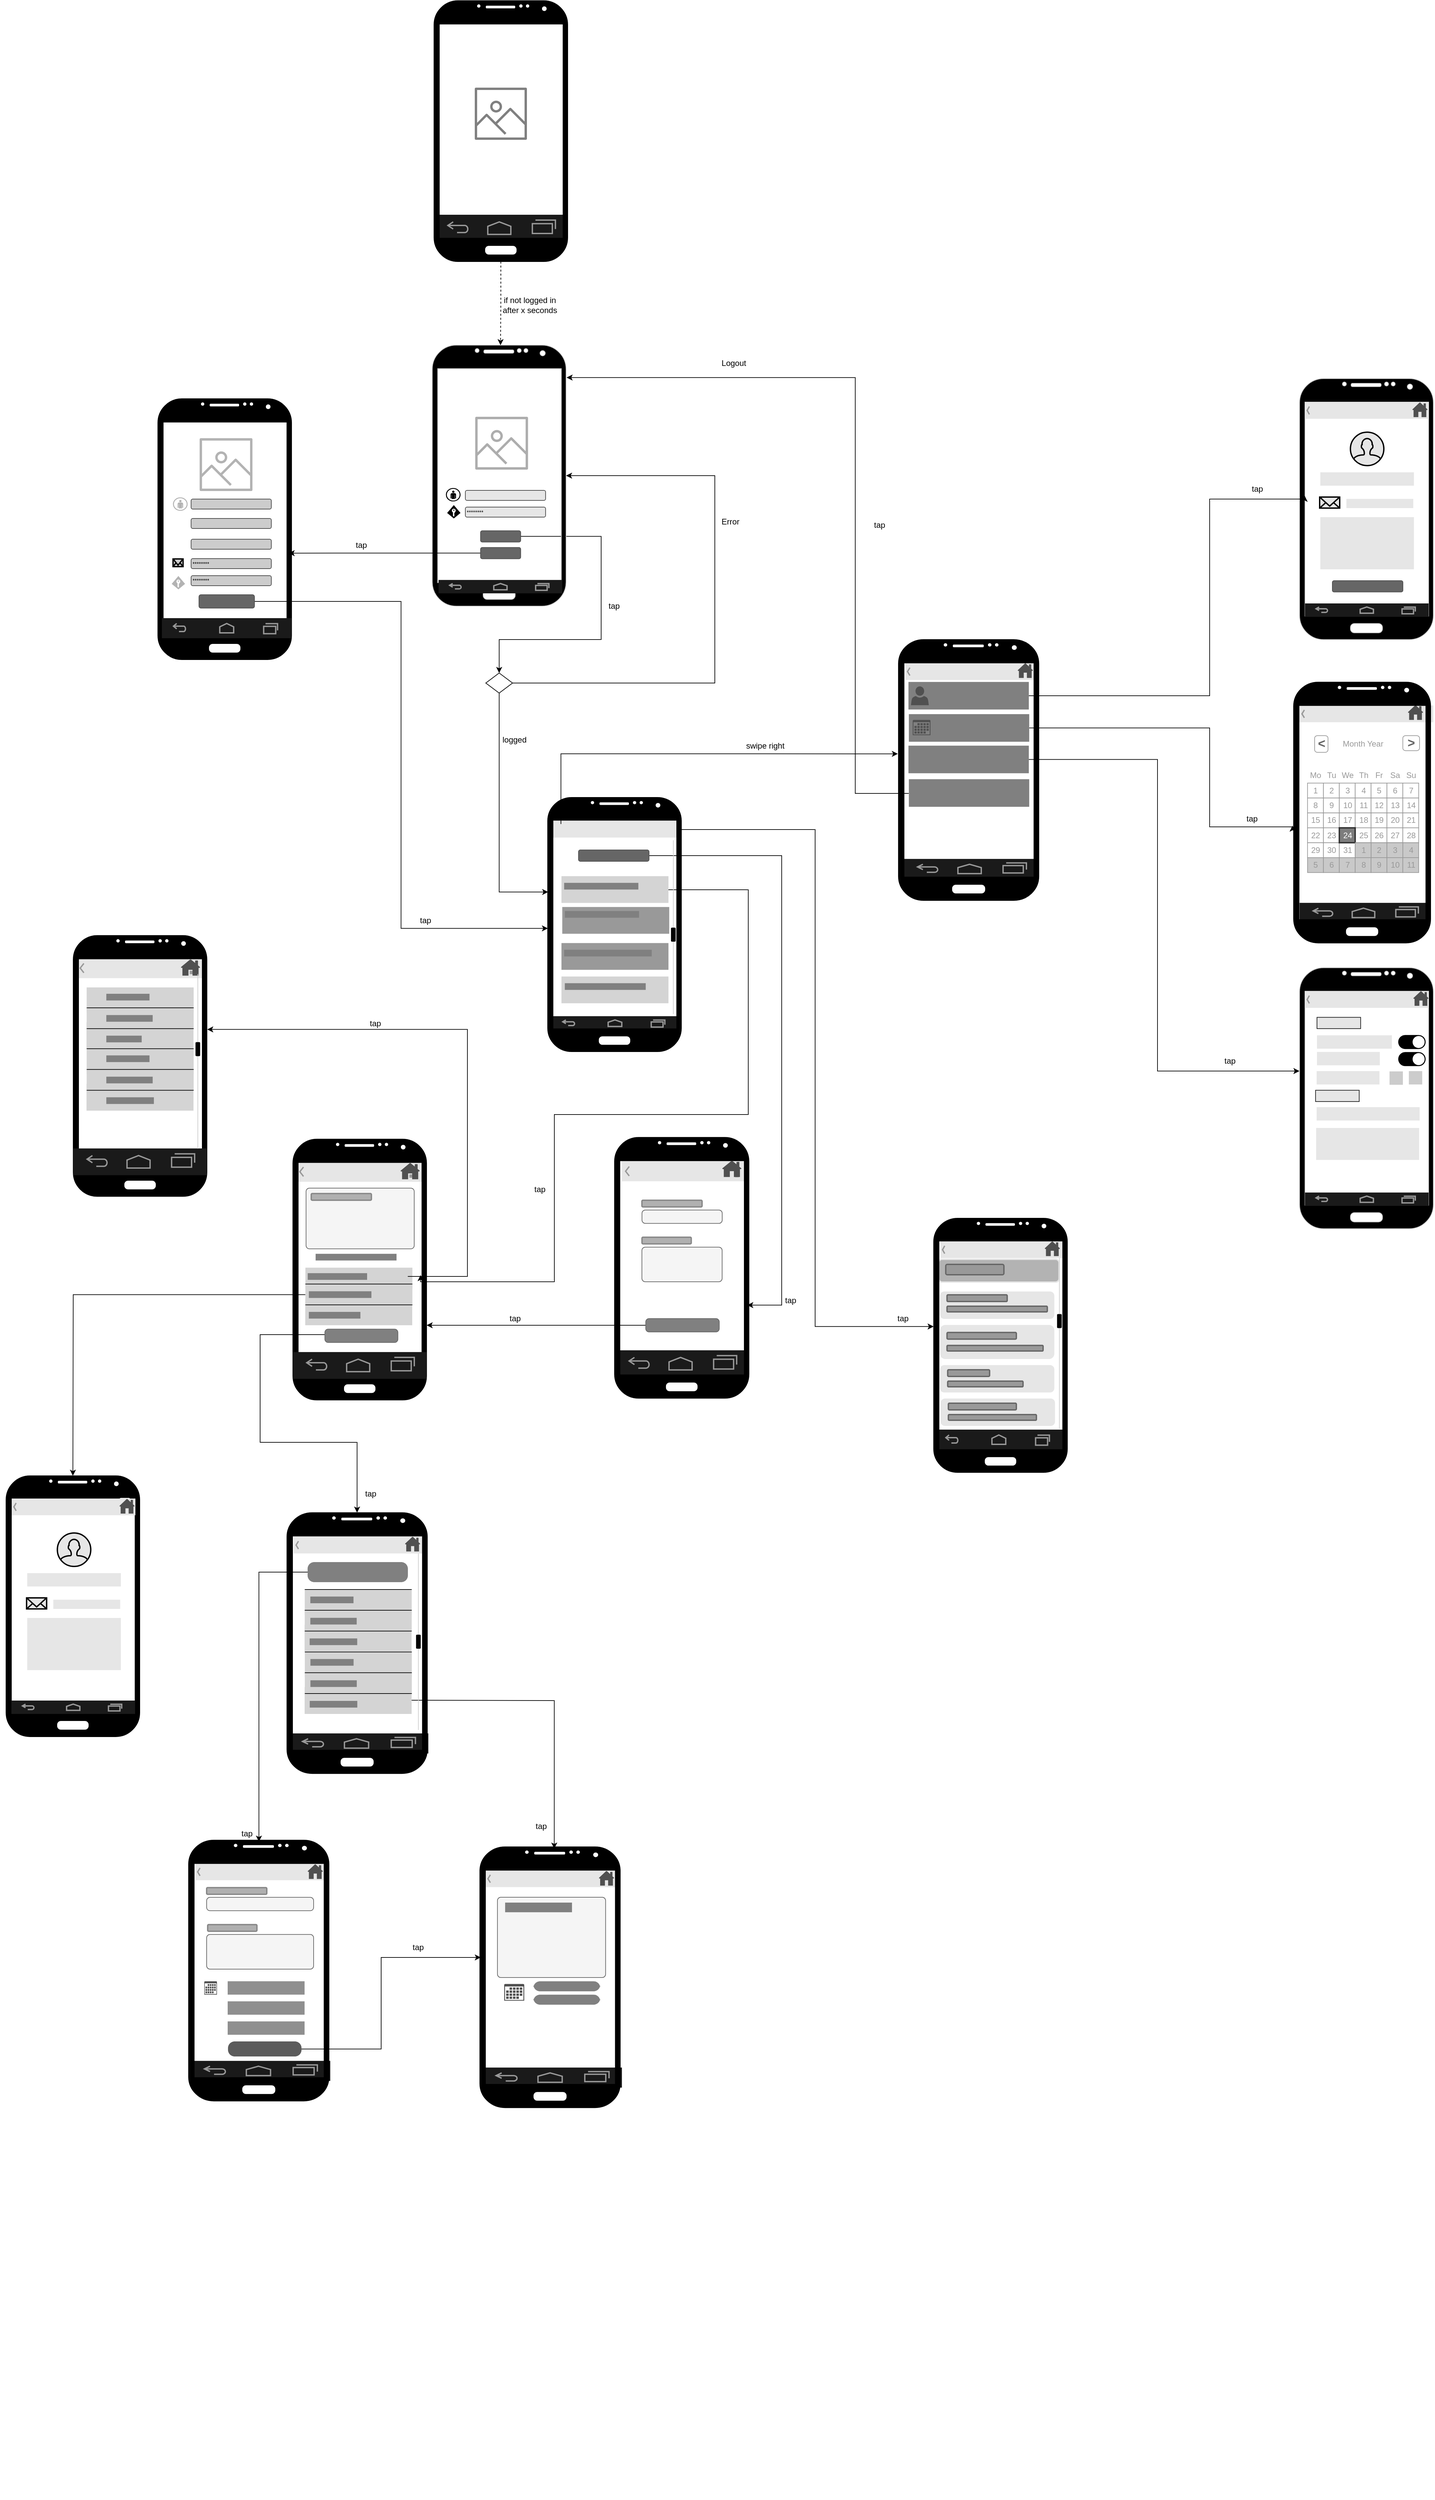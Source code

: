 <mxfile version="14.8.0" type="device"><diagram id="mJgy_B5o7kstJbx2tVkM" name="Page-1"><mxGraphModel dx="2496" dy="2523" grid="1" gridSize="10" guides="1" tooltips="1" connect="1" arrows="1" fold="1" page="1" pageScale="1" pageWidth="827" pageHeight="1169" math="0" shadow="0"><root><mxCell id="0"/><mxCell id="1" parent="0"/><mxCell id="5UeQckS2qAZuuj5sRDe3-34" style="edgeStyle=orthogonalEdgeStyle;rounded=0;orthogonalLoop=1;jettySize=auto;html=1;entryX=0.5;entryY=0;entryDx=0;entryDy=0;exitX=1;exitY=0.5;exitDx=0;exitDy=0;" parent="1" source="CeGp2-AOr8juGkW81cek-4" target="5UeQckS2qAZuuj5sRDe3-33" edge="1"><mxGeometry relative="1" as="geometry"><Array as="points"><mxPoint x="1310" y="-364"/><mxPoint x="1310" y="-210"/><mxPoint x="1158" y="-210"/></Array></mxGeometry></mxCell><mxCell id="CeGp2-AOr8juGkW81cek-1" value="" style="verticalLabelPosition=bottom;verticalAlign=top;html=1;shadow=0;dashed=0;strokeWidth=1;shape=mxgraph.android.phone2;strokeColor=#c0c0c0;fillColor=#000000;" parent="1" vertex="1"><mxGeometry x="1057.5" y="-650" width="200" height="390" as="geometry"/></mxCell><mxCell id="CeGp2-AOr8juGkW81cek-2" value="" style="outlineConnect=0;fontColor=#232F3E;gradientColor=none;strokeColor=none;dashed=0;verticalLabelPosition=bottom;verticalAlign=top;align=center;html=1;fontSize=12;fontStyle=0;aspect=fixed;pointerEvents=1;shape=mxgraph.aws4.container_registry_image;fillColor=#ADADAD;" parent="1" vertex="1"><mxGeometry x="1121.67" y="-543" width="79" height="79" as="geometry"/></mxCell><mxCell id="5UeQckS2qAZuuj5sRDe3-32" style="edgeStyle=orthogonalEdgeStyle;rounded=0;orthogonalLoop=1;jettySize=auto;html=1;exitX=0;exitY=0.5;exitDx=0;exitDy=0;entryX=0.978;entryY=0.592;entryDx=0;entryDy=0;entryPerimeter=0;" parent="1" source="s09DPIcynEfueG1FQe0V-361" target="5UeQckS2qAZuuj5sRDe3-18" edge="1"><mxGeometry relative="1" as="geometry"><Array as="points"><mxPoint x="910" y="-339"/><mxPoint x="910" y="-339"/></Array><mxPoint x="850" y="-338" as="targetPoint"/></mxGeometry></mxCell><mxCell id="CeGp2-AOr8juGkW81cek-4" value="" style="rounded=1;html=1;shadow=0;dashed=0;whiteSpace=wrap;fontSize=10;fillColor=#666666;align=center;strokeColor=#4D4D4D;fontColor=#ffffff;" parent="1" vertex="1"><mxGeometry x="1129.67" y="-372.66" width="60" height="16.88" as="geometry"/></mxCell><mxCell id="CeGp2-AOr8juGkW81cek-7" value="" style="verticalLabelPosition=bottom;html=1;strokeColor=#ffffff;verticalAlign=top;align=center;points=[[0,0.5,0],[0.125,0.25,0],[0.25,0,0],[0.5,0,0],[0.75,0,0],[0.875,0.25,0],[1,0.5,0],[0.875,0.75,0],[0.75,1,0],[0.5,1,0],[0.125,0.75,0]];pointerEvents=1;shape=mxgraph.cisco_safe.compositeIcon;bgIcon=ellipse;resIcon=mxgraph.cisco_safe.design.user;fillColor=#000000;" parent="1" vertex="1"><mxGeometry x="1077.92" y="-436.5" width="21.75" height="20" as="geometry"/></mxCell><mxCell id="CeGp2-AOr8juGkW81cek-8" value="********" style="strokeWidth=1;html=1;shadow=0;dashed=0;shape=mxgraph.ios.iTextInput;strokeColor=#444444;align=left;buttonText=;fontSize=8;fillColor=#E6E6E6;" parent="1" vertex="1"><mxGeometry x="1106.92" y="-408" width="120" height="15" as="geometry"/></mxCell><mxCell id="CeGp2-AOr8juGkW81cek-9" value="" style="strokeWidth=1;html=1;shadow=0;dashed=0;shape=mxgraph.ios.iTextInput;strokeColor=#444444;align=left;buttonText=;fontSize=8;fillColor=#E6E6E6;" parent="1" vertex="1"><mxGeometry x="1106.92" y="-433" width="120" height="15" as="geometry"/></mxCell><mxCell id="CeGp2-AOr8juGkW81cek-14" value="" style="verticalLabelPosition=bottom;verticalAlign=top;html=1;shadow=0;dashed=0;strokeWidth=2;shape=mxgraph.android.navigation_bar_1_landscape;fillColor=#1A1A1A;strokeColor=#999999;" parent="1" vertex="1"><mxGeometry x="1066.84" y="-299.09" width="185" height="20" as="geometry"/></mxCell><mxCell id="CeGp2-AOr8juGkW81cek-16" value="" style="verticalLabelPosition=bottom;html=1;verticalAlign=top;align=center;strokeColor=none;shape=mxgraph.azure.access_control;fillColor=#000000;" parent="1" vertex="1"><mxGeometry x="1079.67" y="-411" width="20" height="20" as="geometry"/></mxCell><mxCell id="B6cy0vlBn4W3-4YLsM3O-7" value="" style="verticalLabelPosition=bottom;verticalAlign=top;html=1;shadow=0;dashed=0;strokeWidth=1;shape=mxgraph.android.phone2;strokeColor=#c0c0c0;fillColor=#000000;" parent="1" vertex="1"><mxGeometry x="2354.5" y="-600" width="200" height="390" as="geometry"/></mxCell><mxCell id="B6cy0vlBn4W3-4YLsM3O-8" value="" style="verticalLabelPosition=bottom;verticalAlign=top;html=1;shadow=0;dashed=0;strokeWidth=2;shape=mxgraph.android.navigation_bar_1_landscape;fillColor=#1A1A1A;strokeColor=#999999;" parent="1" vertex="1"><mxGeometry x="2362.5" y="-264" width="185" height="20" as="geometry"/></mxCell><mxCell id="B6cy0vlBn4W3-4YLsM3O-9" value="" style="verticalLabelPosition=bottom;verticalAlign=top;html=1;shadow=0;dashed=0;strokeWidth=1;shape=mxgraph.android.phone2;strokeColor=#c0c0c0;fillColor=#000000;" parent="1" vertex="1"><mxGeometry x="2354.5" y="280.59" width="200" height="390" as="geometry"/></mxCell><mxCell id="B6cy0vlBn4W3-4YLsM3O-10" value="" style="verticalLabelPosition=bottom;verticalAlign=top;html=1;shadow=0;dashed=0;strokeWidth=2;shape=mxgraph.android.navigation_bar_1_landscape;fillColor=#1A1A1A;strokeColor=#999999;" parent="1" vertex="1"><mxGeometry x="2362.5" y="616.59" width="185" height="20" as="geometry"/></mxCell><mxCell id="B6cy0vlBn4W3-4YLsM3O-13" value="" style="verticalLabelPosition=bottom;verticalAlign=top;html=1;shadow=0;dashed=0;strokeWidth=1;shape=mxgraph.android.phone2;fillColor=#000000;" parent="1" vertex="1"><mxGeometry x="420" y="1040" width="200" height="390" as="geometry"/></mxCell><mxCell id="B6cy0vlBn4W3-4YLsM3O-14" value="" style="verticalLabelPosition=bottom;verticalAlign=top;html=1;shadow=0;dashed=0;strokeWidth=2;shape=mxgraph.android.navigation_bar_1_landscape;fillColor=#1A1A1A;strokeColor=#999999;" parent="1" vertex="1"><mxGeometry x="428" y="1376" width="185" height="20" as="geometry"/></mxCell><mxCell id="B6cy0vlBn4W3-4YLsM3O-15" value="" style="html=1;verticalLabelPosition=bottom;align=center;labelBackgroundColor=#ffffff;verticalAlign=top;strokeWidth=2;shadow=0;dashed=0;shape=mxgraph.ios7.icons.user;fillColor=#E6E6E6;" parent="1" vertex="1"><mxGeometry x="2430.5" y="-520" width="50" height="50" as="geometry"/></mxCell><mxCell id="B6cy0vlBn4W3-4YLsM3O-16" value="" style="text;html=1;align=center;fillColor=#E6E6E6;" parent="1" vertex="1"><mxGeometry x="2385.5" y="-460" width="140" height="20" as="geometry"/></mxCell><mxCell id="B6cy0vlBn4W3-4YLsM3O-18" value="" style="strokeWidth=1;html=1;shadow=0;dashed=0;shape=mxgraph.android.action_bar_landscape;fillColor=#E6E6E6;strokeColor=#c0c0c0;strokeWidth=2;" parent="1" vertex="1"><mxGeometry x="2362.5" y="-565" width="185" height="25" as="geometry"/></mxCell><mxCell id="B6cy0vlBn4W3-4YLsM3O-19" value="" style="text;html=1;align=center;fillColor=#E6E6E6;" parent="1" vertex="1"><mxGeometry x="2424.5" y="-420.25" width="100" height="13.75" as="geometry"/></mxCell><mxCell id="B6cy0vlBn4W3-4YLsM3O-20" value="" style="rounded=1;html=1;shadow=0;dashed=0;whiteSpace=wrap;fontSize=10;align=center;fontColor=#ffffff;fillColor=#E6E6E6;strokeColor=none;" parent="1" vertex="1"><mxGeometry x="2524.5" y="-565" width="16.5" height="25" as="geometry"/></mxCell><mxCell id="B6cy0vlBn4W3-4YLsM3O-23" value="" style="text;html=1;align=center;fillColor=#E6E6E6;" parent="1" vertex="1"><mxGeometry x="2385.5" y="-393" width="140" height="78" as="geometry"/></mxCell><mxCell id="B6cy0vlBn4W3-4YLsM3O-24" value="" style="html=1;verticalLabelPosition=bottom;align=center;labelBackgroundColor=#ffffff;verticalAlign=top;strokeWidth=2;shadow=0;dashed=0;shape=mxgraph.ios7.icons.mail;fillColor=#E6E6E6;" parent="1" vertex="1"><mxGeometry x="2384.5" y="-423" width="30" height="16.5" as="geometry"/></mxCell><mxCell id="B6cy0vlBn4W3-4YLsM3O-25" value="" style="rounded=1;html=1;shadow=0;dashed=0;whiteSpace=wrap;fontSize=10;fillColor=#666666;align=center;strokeColor=#4D4D4D;fontColor=#ffffff;" parent="1" vertex="1"><mxGeometry x="2403.5" y="-298" width="105.5" height="16.88" as="geometry"/></mxCell><mxCell id="B6cy0vlBn4W3-4YLsM3O-26" value="" style="strokeWidth=1;html=1;shadow=0;dashed=0;shape=mxgraph.android.action_bar_landscape;fillColor=#E6E6E6;strokeColor=#c0c0c0;strokeWidth=2;" parent="1" vertex="1"><mxGeometry x="2362.5" y="315.59" width="185" height="25" as="geometry"/></mxCell><mxCell id="B6cy0vlBn4W3-4YLsM3O-27" value="" style="rounded=1;html=1;shadow=0;dashed=0;whiteSpace=wrap;fontSize=10;align=center;fontColor=#ffffff;fillColor=#E6E6E6;strokeColor=none;" parent="1" vertex="1"><mxGeometry x="2524.5" y="315.59" width="16.5" height="25" as="geometry"/></mxCell><mxCell id="B6cy0vlBn4W3-4YLsM3O-31" value="" style="text;html=1;align=center;fillColor=#E6E6E6;" parent="1" vertex="1"><mxGeometry x="2380.5" y="381.59" width="112" height="20" as="geometry"/></mxCell><mxCell id="B6cy0vlBn4W3-4YLsM3O-32" value="" style="whiteSpace=wrap;html=1;shadow=0;dashed=0;fontSize=10;align=left;strokeColor=#1A1A1A;fontColor=#FFFFFF;fillColor=#E6E6E6;" parent="1" vertex="1"><mxGeometry x="2380.5" y="354.71" width="65.3" height="16.88" as="geometry"/></mxCell><mxCell id="B6cy0vlBn4W3-4YLsM3O-33" value="" style="text;html=1;align=center;fillColor=#E6E6E6;" parent="1" vertex="1"><mxGeometry x="2380.5" y="406.41" width="94" height="20" as="geometry"/></mxCell><mxCell id="B6cy0vlBn4W3-4YLsM3O-34" value="" style="html=1;verticalLabelPosition=bottom;labelBackgroundColor=#ffffff;verticalAlign=top;shadow=0;dashed=0;strokeWidth=1;shape=mxgraph.ios7ui.onOffButton;buttonState=on;strokeColor2=#aaaaaa;fillColor2=#ffffff;fillColor=#000000;" parent="1" vertex="1"><mxGeometry x="2502.5" y="381.59" width="17.25" height="20" as="geometry"/></mxCell><mxCell id="B6cy0vlBn4W3-4YLsM3O-38" value="" style="whiteSpace=wrap;html=1;shadow=0;dashed=0;fontSize=10;align=left;strokeColor=#1A1A1A;fontColor=#FFFFFF;fillColor=#E6E6E6;" parent="1" vertex="1"><mxGeometry x="2378.37" y="463.71" width="65.3" height="16.88" as="geometry"/></mxCell><mxCell id="B6cy0vlBn4W3-4YLsM3O-42" value="" style="text;html=1;align=center;fillColor=#E6E6E6;" parent="1" vertex="1"><mxGeometry x="2380" y="488.96" width="154" height="20" as="geometry"/></mxCell><mxCell id="B6cy0vlBn4W3-4YLsM3O-43" value="" style="text;html=1;align=center;fillColor=#E6E6E6;" parent="1" vertex="1"><mxGeometry x="2379.25" y="520.09" width="154" height="47.81" as="geometry"/></mxCell><mxCell id="OlyOM2cqODuubaKyRLjJ-5" value="" style="strokeWidth=1;html=1;shadow=0;dashed=0;shape=mxgraph.android.action_bar_landscape;fillColor=#E6E6E6;strokeColor=#c0c0c0;strokeWidth=2;" parent="1" vertex="1"><mxGeometry x="428.5" y="1074" width="185" height="25" as="geometry"/></mxCell><mxCell id="OlyOM2cqODuubaKyRLjJ-6" value="" style="rounded=1;html=1;shadow=0;dashed=0;whiteSpace=wrap;fontSize=10;align=center;fontColor=#ffffff;fillColor=#E6E6E6;strokeColor=none;" parent="1" vertex="1"><mxGeometry x="589.5" y="1073" width="16.5" height="25" as="geometry"/></mxCell><mxCell id="OlyOM2cqODuubaKyRLjJ-19" value="" style="html=1;verticalLabelPosition=bottom;align=center;labelBackgroundColor=#ffffff;verticalAlign=top;strokeWidth=2;shadow=0;dashed=0;shape=mxgraph.ios7.icons.user;fillColor=#E6E6E6;" parent="1" vertex="1"><mxGeometry x="496.75" y="1125.5" width="50" height="50" as="geometry"/></mxCell><mxCell id="OlyOM2cqODuubaKyRLjJ-20" value="" style="text;html=1;align=center;fillColor=#E6E6E6;" parent="1" vertex="1"><mxGeometry x="451.75" y="1185.5" width="140" height="20" as="geometry"/></mxCell><mxCell id="OlyOM2cqODuubaKyRLjJ-21" value="" style="text;html=1;align=center;fillColor=#E6E6E6;" parent="1" vertex="1"><mxGeometry x="490.75" y="1225.25" width="100" height="13.75" as="geometry"/></mxCell><mxCell id="OlyOM2cqODuubaKyRLjJ-22" value="" style="text;html=1;align=center;fillColor=#E6E6E6;" parent="1" vertex="1"><mxGeometry x="451.75" y="1252.5" width="140" height="78" as="geometry"/></mxCell><mxCell id="OlyOM2cqODuubaKyRLjJ-23" value="" style="html=1;verticalLabelPosition=bottom;align=center;labelBackgroundColor=#ffffff;verticalAlign=top;strokeWidth=2;shadow=0;dashed=0;shape=mxgraph.ios7.icons.mail;fillColor=#E6E6E6;" parent="1" vertex="1"><mxGeometry x="450.75" y="1222.5" width="30" height="16.5" as="geometry"/></mxCell><mxCell id="s09DPIcynEfueG1FQe0V-86" value="" style="strokeWidth=1;shadow=0;dashed=0;align=center;html=1;shape=mxgraph.mockup.forms.rrect;rSize=5;movableLabel=0;strokeColor=none;fillColor=none;" parent="1" vertex="1"><mxGeometry x="2354.5" y="-48.91" width="190" height="195" as="geometry"/></mxCell><mxCell id="s09DPIcynEfueG1FQe0V-87" value="Mo" style="strokeWidth=1;shadow=0;dashed=0;align=center;html=1;shape=mxgraph.mockup.forms.anchor;fontColor=#999999;" parent="s09DPIcynEfueG1FQe0V-86" vertex="1"><mxGeometry x="11.875" y="31.2" width="23.75" height="22.286" as="geometry"/></mxCell><mxCell id="s09DPIcynEfueG1FQe0V-88" value="Tu" style="strokeWidth=1;shadow=0;dashed=0;align=center;html=1;shape=mxgraph.mockup.forms.anchor;fontColor=#999999;" parent="s09DPIcynEfueG1FQe0V-86" vertex="1"><mxGeometry x="35.625" y="31.2" width="23.75" height="22.286" as="geometry"/></mxCell><mxCell id="s09DPIcynEfueG1FQe0V-89" value="We" style="strokeWidth=1;shadow=0;dashed=0;align=center;html=1;shape=mxgraph.mockup.forms.anchor;fontColor=#999999;" parent="s09DPIcynEfueG1FQe0V-86" vertex="1"><mxGeometry x="59.375" y="31.2" width="23.75" height="22.286" as="geometry"/></mxCell><mxCell id="s09DPIcynEfueG1FQe0V-90" value="Th" style="strokeWidth=1;shadow=0;dashed=0;align=center;html=1;shape=mxgraph.mockup.forms.anchor;fontColor=#999999;direction=south;" parent="s09DPIcynEfueG1FQe0V-86" vertex="1"><mxGeometry x="83.125" y="31.2" width="23.75" height="22.286" as="geometry"/></mxCell><mxCell id="s09DPIcynEfueG1FQe0V-91" value="Fr" style="strokeWidth=1;shadow=0;dashed=0;align=center;html=1;shape=mxgraph.mockup.forms.anchor;fontColor=#999999;" parent="s09DPIcynEfueG1FQe0V-86" vertex="1"><mxGeometry x="106.875" y="31.2" width="23.75" height="22.286" as="geometry"/></mxCell><mxCell id="s09DPIcynEfueG1FQe0V-92" value="Sa" style="strokeWidth=1;shadow=0;dashed=0;align=center;html=1;shape=mxgraph.mockup.forms.anchor;fontColor=#999999;" parent="s09DPIcynEfueG1FQe0V-86" vertex="1"><mxGeometry x="130.625" y="31.2" width="23.75" height="22.286" as="geometry"/></mxCell><mxCell id="s09DPIcynEfueG1FQe0V-93" value="Su" style="strokeWidth=1;shadow=0;dashed=0;align=center;html=1;shape=mxgraph.mockup.forms.anchor;fontColor=#999999;" parent="s09DPIcynEfueG1FQe0V-86" vertex="1"><mxGeometry x="154.375" y="31.2" width="23.75" height="22.286" as="geometry"/></mxCell><mxCell id="s09DPIcynEfueG1FQe0V-94" value="1" style="strokeWidth=1;shadow=0;dashed=0;align=center;html=1;shape=mxgraph.mockup.forms.rrect;rSize=0;strokeColor=#999999;fontColor=#999999;" parent="s09DPIcynEfueG1FQe0V-86" vertex="1"><mxGeometry x="11.875" y="53.486" width="23.75" height="22.286" as="geometry"/></mxCell><mxCell id="s09DPIcynEfueG1FQe0V-95" value="2" style="strokeWidth=1;shadow=0;dashed=0;align=center;html=1;shape=mxgraph.mockup.forms.rrect;rSize=0;strokeColor=#999999;fontColor=#999999;" parent="s09DPIcynEfueG1FQe0V-86" vertex="1"><mxGeometry x="35.625" y="53.486" width="23.75" height="22.286" as="geometry"/></mxCell><mxCell id="s09DPIcynEfueG1FQe0V-96" value="3" style="strokeWidth=1;shadow=0;dashed=0;align=center;html=1;shape=mxgraph.mockup.forms.rrect;rSize=0;strokeColor=#999999;fontColor=#999999;" parent="s09DPIcynEfueG1FQe0V-86" vertex="1"><mxGeometry x="59.375" y="53.486" width="23.75" height="22.286" as="geometry"/></mxCell><mxCell id="s09DPIcynEfueG1FQe0V-97" value="4" style="strokeWidth=1;shadow=0;dashed=0;align=center;html=1;shape=mxgraph.mockup.forms.rrect;rSize=0;strokeColor=#999999;fontColor=#999999;" parent="s09DPIcynEfueG1FQe0V-86" vertex="1"><mxGeometry x="83.125" y="53.486" width="23.75" height="22.286" as="geometry"/></mxCell><mxCell id="s09DPIcynEfueG1FQe0V-98" value="5" style="strokeWidth=1;shadow=0;dashed=0;align=center;html=1;shape=mxgraph.mockup.forms.rrect;rSize=0;strokeColor=#999999;fontColor=#999999;" parent="s09DPIcynEfueG1FQe0V-86" vertex="1"><mxGeometry x="106.875" y="53.486" width="23.75" height="22.286" as="geometry"/></mxCell><mxCell id="s09DPIcynEfueG1FQe0V-99" value="6" style="strokeWidth=1;shadow=0;dashed=0;align=center;html=1;shape=mxgraph.mockup.forms.rrect;rSize=0;strokeColor=#999999;fontColor=#999999;" parent="s09DPIcynEfueG1FQe0V-86" vertex="1"><mxGeometry x="130.625" y="53.486" width="23.75" height="22.286" as="geometry"/></mxCell><mxCell id="s09DPIcynEfueG1FQe0V-100" value="7" style="strokeWidth=1;shadow=0;dashed=0;align=center;html=1;shape=mxgraph.mockup.forms.rrect;rSize=0;strokeColor=#999999;fontColor=#999999;" parent="s09DPIcynEfueG1FQe0V-86" vertex="1"><mxGeometry x="154.375" y="53.486" width="23.75" height="22.286" as="geometry"/></mxCell><mxCell id="s09DPIcynEfueG1FQe0V-101" value="8" style="strokeWidth=1;shadow=0;dashed=0;align=center;html=1;shape=mxgraph.mockup.forms.rrect;rSize=0;strokeColor=#999999;fontColor=#999999;" parent="s09DPIcynEfueG1FQe0V-86" vertex="1"><mxGeometry x="11.875" y="75.771" width="23.75" height="22.286" as="geometry"/></mxCell><mxCell id="s09DPIcynEfueG1FQe0V-102" value="9" style="strokeWidth=1;shadow=0;dashed=0;align=center;html=1;shape=mxgraph.mockup.forms.rrect;rSize=0;strokeColor=#999999;fontColor=#999999;" parent="s09DPIcynEfueG1FQe0V-86" vertex="1"><mxGeometry x="35.625" y="75.771" width="23.75" height="22.286" as="geometry"/></mxCell><mxCell id="s09DPIcynEfueG1FQe0V-103" value="10" style="strokeWidth=1;shadow=0;dashed=0;align=center;html=1;shape=mxgraph.mockup.forms.rrect;rSize=0;strokeColor=#999999;fontColor=#999999;" parent="s09DPIcynEfueG1FQe0V-86" vertex="1"><mxGeometry x="59.375" y="75.771" width="23.75" height="22.286" as="geometry"/></mxCell><mxCell id="s09DPIcynEfueG1FQe0V-104" value="11" style="strokeWidth=1;shadow=0;dashed=0;align=center;html=1;shape=mxgraph.mockup.forms.rrect;rSize=0;strokeColor=#999999;fontColor=#999999;" parent="s09DPIcynEfueG1FQe0V-86" vertex="1"><mxGeometry x="83.125" y="75.771" width="23.75" height="22.286" as="geometry"/></mxCell><mxCell id="s09DPIcynEfueG1FQe0V-105" value="12" style="strokeWidth=1;shadow=0;dashed=0;align=center;html=1;shape=mxgraph.mockup.forms.rrect;rSize=0;strokeColor=#999999;fontColor=#999999;" parent="s09DPIcynEfueG1FQe0V-86" vertex="1"><mxGeometry x="106.875" y="75.771" width="23.75" height="22.286" as="geometry"/></mxCell><mxCell id="s09DPIcynEfueG1FQe0V-106" value="13" style="strokeWidth=1;shadow=0;dashed=0;align=center;html=1;shape=mxgraph.mockup.forms.rrect;rSize=0;strokeColor=#999999;fontColor=#999999;" parent="s09DPIcynEfueG1FQe0V-86" vertex="1"><mxGeometry x="130.625" y="75.771" width="23.75" height="22.286" as="geometry"/></mxCell><mxCell id="s09DPIcynEfueG1FQe0V-107" value="14" style="strokeWidth=1;shadow=0;dashed=0;align=center;html=1;shape=mxgraph.mockup.forms.rrect;rSize=0;strokeColor=#999999;fontColor=#999999;" parent="s09DPIcynEfueG1FQe0V-86" vertex="1"><mxGeometry x="154.375" y="75.771" width="23.75" height="22.286" as="geometry"/></mxCell><mxCell id="s09DPIcynEfueG1FQe0V-108" value="15" style="strokeWidth=1;shadow=0;dashed=0;align=center;html=1;shape=mxgraph.mockup.forms.rrect;rSize=0;strokeColor=#999999;fontColor=#999999;" parent="s09DPIcynEfueG1FQe0V-86" vertex="1"><mxGeometry x="11.875" y="98.057" width="23.75" height="22.286" as="geometry"/></mxCell><mxCell id="s09DPIcynEfueG1FQe0V-109" value="16" style="strokeWidth=1;shadow=0;dashed=0;align=center;html=1;shape=mxgraph.mockup.forms.rrect;rSize=0;strokeColor=#999999;fontColor=#999999;" parent="s09DPIcynEfueG1FQe0V-86" vertex="1"><mxGeometry x="35.625" y="98.057" width="23.75" height="22.286" as="geometry"/></mxCell><mxCell id="s09DPIcynEfueG1FQe0V-110" value="17" style="strokeWidth=1;shadow=0;dashed=0;align=center;html=1;shape=mxgraph.mockup.forms.rrect;rSize=0;strokeColor=#999999;fontColor=#999999;" parent="s09DPIcynEfueG1FQe0V-86" vertex="1"><mxGeometry x="59.375" y="98.057" width="23.75" height="22.286" as="geometry"/></mxCell><mxCell id="s09DPIcynEfueG1FQe0V-111" value="18" style="strokeWidth=1;shadow=0;dashed=0;align=center;html=1;shape=mxgraph.mockup.forms.rrect;rSize=0;strokeColor=#999999;fontColor=#999999;" parent="s09DPIcynEfueG1FQe0V-86" vertex="1"><mxGeometry x="83.125" y="98.057" width="23.75" height="22.286" as="geometry"/></mxCell><mxCell id="s09DPIcynEfueG1FQe0V-112" value="19" style="strokeWidth=1;shadow=0;dashed=0;align=center;html=1;shape=mxgraph.mockup.forms.rrect;rSize=0;strokeColor=#999999;fontColor=#999999;" parent="s09DPIcynEfueG1FQe0V-86" vertex="1"><mxGeometry x="106.875" y="98.057" width="23.75" height="22.286" as="geometry"/></mxCell><mxCell id="s09DPIcynEfueG1FQe0V-113" value="20" style="strokeWidth=1;shadow=0;dashed=0;align=center;html=1;shape=mxgraph.mockup.forms.rrect;rSize=0;strokeColor=#999999;fontColor=#999999;" parent="s09DPIcynEfueG1FQe0V-86" vertex="1"><mxGeometry x="130.625" y="98.057" width="23.75" height="22.286" as="geometry"/></mxCell><mxCell id="s09DPIcynEfueG1FQe0V-114" value="21" style="strokeWidth=1;shadow=0;dashed=0;align=center;html=1;shape=mxgraph.mockup.forms.rrect;rSize=0;strokeColor=#999999;fontColor=#999999;" parent="s09DPIcynEfueG1FQe0V-86" vertex="1"><mxGeometry x="154.375" y="98.057" width="23.75" height="22.286" as="geometry"/></mxCell><mxCell id="s09DPIcynEfueG1FQe0V-115" value="22" style="strokeWidth=1;shadow=0;dashed=0;align=center;html=1;shape=mxgraph.mockup.forms.rrect;rSize=0;strokeColor=#999999;fontColor=#999999;" parent="s09DPIcynEfueG1FQe0V-86" vertex="1"><mxGeometry x="11.875" y="120.343" width="23.75" height="22.286" as="geometry"/></mxCell><mxCell id="s09DPIcynEfueG1FQe0V-116" value="23" style="strokeWidth=1;shadow=0;dashed=0;align=center;html=1;shape=mxgraph.mockup.forms.rrect;rSize=0;strokeColor=#999999;fontColor=#999999;" parent="s09DPIcynEfueG1FQe0V-86" vertex="1"><mxGeometry x="35.625" y="120.343" width="23.75" height="22.286" as="geometry"/></mxCell><mxCell id="s09DPIcynEfueG1FQe0V-117" value="25" style="strokeWidth=1;shadow=0;dashed=0;align=center;html=1;shape=mxgraph.mockup.forms.rrect;rSize=0;strokeColor=#999999;fontColor=#999999;" parent="s09DPIcynEfueG1FQe0V-86" vertex="1"><mxGeometry x="83.125" y="120.343" width="23.75" height="22.286" as="geometry"/></mxCell><mxCell id="s09DPIcynEfueG1FQe0V-118" value="26" style="strokeWidth=1;shadow=0;dashed=0;align=center;html=1;shape=mxgraph.mockup.forms.rrect;rSize=0;strokeColor=#999999;fontColor=#999999;" parent="s09DPIcynEfueG1FQe0V-86" vertex="1"><mxGeometry x="106.875" y="120.343" width="23.75" height="22.286" as="geometry"/></mxCell><mxCell id="s09DPIcynEfueG1FQe0V-119" value="27" style="strokeWidth=1;shadow=0;dashed=0;align=center;html=1;shape=mxgraph.mockup.forms.rrect;rSize=0;strokeColor=#999999;fontColor=#999999;" parent="s09DPIcynEfueG1FQe0V-86" vertex="1"><mxGeometry x="130.625" y="120.343" width="23.75" height="22.286" as="geometry"/></mxCell><mxCell id="s09DPIcynEfueG1FQe0V-120" value="28" style="strokeWidth=1;shadow=0;dashed=0;align=center;html=1;shape=mxgraph.mockup.forms.rrect;rSize=0;strokeColor=#999999;fontColor=#999999;" parent="s09DPIcynEfueG1FQe0V-86" vertex="1"><mxGeometry x="154.375" y="120.343" width="23.75" height="22.286" as="geometry"/></mxCell><mxCell id="s09DPIcynEfueG1FQe0V-121" value="29" style="strokeWidth=1;shadow=0;dashed=0;align=center;html=1;shape=mxgraph.mockup.forms.rrect;rSize=0;strokeColor=#999999;fontColor=#999999;" parent="s09DPIcynEfueG1FQe0V-86" vertex="1"><mxGeometry x="11.875" y="142.629" width="23.75" height="22.286" as="geometry"/></mxCell><mxCell id="s09DPIcynEfueG1FQe0V-122" value="30" style="strokeWidth=1;shadow=0;dashed=0;align=center;html=1;shape=mxgraph.mockup.forms.rrect;rSize=0;strokeColor=#999999;fontColor=#999999;" parent="s09DPIcynEfueG1FQe0V-86" vertex="1"><mxGeometry x="35.625" y="142.629" width="23.75" height="22.286" as="geometry"/></mxCell><mxCell id="s09DPIcynEfueG1FQe0V-123" value="31" style="strokeWidth=1;shadow=0;dashed=0;align=center;html=1;shape=mxgraph.mockup.forms.rrect;rSize=0;strokeColor=#999999;fontColor=#999999;" parent="s09DPIcynEfueG1FQe0V-86" vertex="1"><mxGeometry x="59.375" y="142.629" width="23.75" height="22.286" as="geometry"/></mxCell><mxCell id="s09DPIcynEfueG1FQe0V-124" value="1" style="strokeWidth=1;shadow=0;dashed=0;align=center;html=1;shape=mxgraph.mockup.forms.rrect;rSize=0;strokeColor=#999999;fontColor=#999999;fillColor=#ddeeff;" parent="s09DPIcynEfueG1FQe0V-86" vertex="1"><mxGeometry x="83.125" y="142.629" width="23.75" height="22.286" as="geometry"/></mxCell><mxCell id="s09DPIcynEfueG1FQe0V-125" value="2" style="strokeWidth=1;shadow=0;dashed=0;align=center;html=1;shape=mxgraph.mockup.forms.rrect;rSize=0;strokeColor=#999999;fontColor=#999999;fillColor=#C9C9C9;" parent="s09DPIcynEfueG1FQe0V-86" vertex="1"><mxGeometry x="106.875" y="142.629" width="23.75" height="22.286" as="geometry"/></mxCell><mxCell id="s09DPIcynEfueG1FQe0V-126" value="3" style="strokeWidth=1;shadow=0;dashed=0;align=center;html=1;shape=mxgraph.mockup.forms.rrect;rSize=0;strokeColor=#999999;fontColor=#999999;fillColor=#ddeeff;" parent="s09DPIcynEfueG1FQe0V-86" vertex="1"><mxGeometry x="130.625" y="142.629" width="23.75" height="22.286" as="geometry"/></mxCell><mxCell id="s09DPIcynEfueG1FQe0V-127" value="4" style="strokeWidth=1;shadow=0;dashed=0;align=center;html=1;shape=mxgraph.mockup.forms.rrect;rSize=0;strokeColor=#999999;fontColor=#999999;fillColor=#C9C9C9;" parent="s09DPIcynEfueG1FQe0V-86" vertex="1"><mxGeometry x="154.375" y="142.629" width="23.75" height="22.286" as="geometry"/></mxCell><mxCell id="s09DPIcynEfueG1FQe0V-128" value="5" style="strokeWidth=1;shadow=0;dashed=0;align=center;html=1;shape=mxgraph.mockup.forms.rrect;rSize=0;strokeColor=#999999;fontColor=#999999;fillColor=#C9C9C9;" parent="s09DPIcynEfueG1FQe0V-86" vertex="1"><mxGeometry x="11.875" y="164.914" width="23.75" height="22.286" as="geometry"/></mxCell><mxCell id="s09DPIcynEfueG1FQe0V-129" value="6" style="strokeWidth=1;shadow=0;dashed=0;align=center;html=1;shape=mxgraph.mockup.forms.rrect;rSize=0;strokeColor=#999999;fontColor=#999999;fillColor=#C9C9C9;" parent="s09DPIcynEfueG1FQe0V-86" vertex="1"><mxGeometry x="35.625" y="164.914" width="23.75" height="22.286" as="geometry"/></mxCell><mxCell id="s09DPIcynEfueG1FQe0V-130" value="7" style="strokeWidth=1;shadow=0;dashed=0;align=center;html=1;shape=mxgraph.mockup.forms.rrect;rSize=0;strokeColor=#999999;fontColor=#999999;fillColor=#C9C9C9;" parent="s09DPIcynEfueG1FQe0V-86" vertex="1"><mxGeometry x="59.375" y="164.914" width="23.75" height="22.286" as="geometry"/></mxCell><mxCell id="s09DPIcynEfueG1FQe0V-131" value="8" style="strokeWidth=1;shadow=0;dashed=0;align=center;html=1;shape=mxgraph.mockup.forms.rrect;rSize=0;strokeColor=#999999;fontColor=#999999;fillColor=#C9C9C9;" parent="s09DPIcynEfueG1FQe0V-86" vertex="1"><mxGeometry x="83.125" y="164.914" width="23.75" height="22.286" as="geometry"/></mxCell><mxCell id="s09DPIcynEfueG1FQe0V-132" value="9" style="strokeWidth=1;shadow=0;dashed=0;align=center;html=1;shape=mxgraph.mockup.forms.rrect;rSize=0;strokeColor=#999999;fontColor=#999999;fillColor=#C9C9C9;" parent="s09DPIcynEfueG1FQe0V-86" vertex="1"><mxGeometry x="106.875" y="164.914" width="23.75" height="22.286" as="geometry"/></mxCell><mxCell id="s09DPIcynEfueG1FQe0V-133" value="10" style="strokeWidth=1;shadow=0;dashed=0;align=center;html=1;shape=mxgraph.mockup.forms.rrect;rSize=0;strokeColor=#999999;fontColor=#999999;fillColor=#C9C9C9;" parent="s09DPIcynEfueG1FQe0V-86" vertex="1"><mxGeometry x="130.625" y="164.914" width="23.75" height="22.286" as="geometry"/></mxCell><mxCell id="s09DPIcynEfueG1FQe0V-134" value="11" style="strokeWidth=1;shadow=0;dashed=0;align=center;html=1;shape=mxgraph.mockup.forms.rrect;rSize=0;strokeColor=#999999;fontColor=#999999;fillColor=#C9C9C9;" parent="s09DPIcynEfueG1FQe0V-86" vertex="1"><mxGeometry x="154.375" y="164.914" width="23.75" height="22.286" as="geometry"/></mxCell><mxCell id="s09DPIcynEfueG1FQe0V-135" value="24" style="strokeWidth=1;shadow=0;dashed=0;align=center;html=1;shape=mxgraph.mockup.forms.rrect;rSize=0;fontColor=#ffffff;strokeWidth=2;strokeColor=#2E2E2E;fillColor=#7D7D7D;" parent="s09DPIcynEfueG1FQe0V-86" vertex="1"><mxGeometry x="59.375" y="120.343" width="23.75" height="22.286" as="geometry"/></mxCell><mxCell id="s09DPIcynEfueG1FQe0V-136" value="3" style="strokeWidth=1;shadow=0;dashed=0;align=center;html=1;shape=mxgraph.mockup.forms.rrect;rSize=0;strokeColor=#999999;fontColor=#999999;fillColor=#C9C9C9;" parent="s09DPIcynEfueG1FQe0V-86" vertex="1"><mxGeometry x="130.625" y="142.629" width="23.75" height="22.286" as="geometry"/></mxCell><mxCell id="s09DPIcynEfueG1FQe0V-137" value="1" style="strokeWidth=1;shadow=0;dashed=0;align=center;html=1;shape=mxgraph.mockup.forms.rrect;rSize=0;strokeColor=#999999;fontColor=#999999;fillColor=#C9C9C9;" parent="s09DPIcynEfueG1FQe0V-86" vertex="1"><mxGeometry x="83.125" y="142.629" width="23.75" height="22.286" as="geometry"/></mxCell><mxCell id="s09DPIcynEfueG1FQe0V-138" value="&amp;lt;" style="strokeWidth=1;shadow=0;dashed=0;align=center;html=1;shape=mxgraph.mockup.forms.rrect;rSize=4;strokeColor=#999999;fontSize=19;fontStyle=1;direction=south;fontColor=#666666;" parent="s09DPIcynEfueG1FQe0V-86" vertex="1"><mxGeometry x="22.5" y="-17.5" width="20" height="25" as="geometry"/></mxCell><mxCell id="s09DPIcynEfueG1FQe0V-139" value="&amp;gt;" style="strokeWidth=1;shadow=0;dashed=0;align=center;html=1;shape=mxgraph.mockup.forms.rrect;rSize=4;strokeColor=#999999;fontSize=19;fontStyle=1;fontColor=#666666;" parent="s09DPIcynEfueG1FQe0V-86" vertex="1"><mxGeometry x="154.38" y="-17.5" width="25" height="22.5" as="geometry"/></mxCell><mxCell id="s09DPIcynEfueG1FQe0V-140" value="Month Year" style="text;html=1;strokeColor=none;fillColor=none;align=center;verticalAlign=middle;whiteSpace=wrap;rounded=0;fontColor=#999999;" parent="s09DPIcynEfueG1FQe0V-86" vertex="1"><mxGeometry x="62.5" y="-35" width="65" height="60" as="geometry"/></mxCell><mxCell id="s09DPIcynEfueG1FQe0V-143" value="&lt;font color=&quot;#ffffff&quot;&gt;Menu laterale&lt;/font&gt;" style="text;html=1;strokeColor=none;fillColor=none;align=center;verticalAlign=middle;whiteSpace=wrap;rounded=0;" parent="1" vertex="1"><mxGeometry x="1809.58" y="-202.09" width="90" height="30" as="geometry"/></mxCell><mxCell id="GR1HvBaJaxegLyRdjVWX-14" style="edgeStyle=orthogonalEdgeStyle;rounded=0;orthogonalLoop=1;jettySize=auto;html=1;entryX=-0.001;entryY=0.396;entryDx=0;entryDy=0;entryPerimeter=0;" parent="1" source="8TmvlvRo-uEiY647onWb-1" target="B6cy0vlBn4W3-4YLsM3O-9" edge="1"><mxGeometry relative="1" as="geometry"><mxPoint x="1950" y="100" as="sourcePoint"/><Array as="points"><mxPoint x="2142" y="-31"/><mxPoint x="2142" y="435"/></Array></mxGeometry></mxCell><mxCell id="GR1HvBaJaxegLyRdjVWX-16" style="edgeStyle=orthogonalEdgeStyle;rounded=0;orthogonalLoop=1;jettySize=auto;html=1;entryX=-0.008;entryY=0.55;entryDx=0;entryDy=0;entryPerimeter=0;" parent="1" source="8TmvlvRo-uEiY647onWb-2" target="s09DPIcynEfueG1FQe0V-293" edge="1"><mxGeometry relative="1" as="geometry"><mxPoint x="1949.58" y="-30" as="sourcePoint"/><Array as="points"><mxPoint x="2220" y="-78"/><mxPoint x="2220" y="70"/><mxPoint x="2344" y="70"/></Array></mxGeometry></mxCell><mxCell id="GR1HvBaJaxegLyRdjVWX-13" style="edgeStyle=orthogonalEdgeStyle;rounded=0;orthogonalLoop=1;jettySize=auto;html=1;entryX=0.038;entryY=0.449;entryDx=0;entryDy=0;entryPerimeter=0;" parent="1" source="8TmvlvRo-uEiY647onWb-3" target="B6cy0vlBn4W3-4YLsM3O-7" edge="1"><mxGeometry relative="1" as="geometry"><mxPoint x="1949.58" y="-80" as="sourcePoint"/><Array as="points"><mxPoint x="2220" y="-126"/><mxPoint x="2220" y="-420"/><mxPoint x="2362" y="-420"/></Array></mxGeometry></mxCell><mxCell id="s09DPIcynEfueG1FQe0V-160" value="&lt;font color=&quot;#ffffff&quot;&gt;Dettagli task&lt;/font&gt;" style="text;html=1;strokeColor=none;fillColor=none;align=center;verticalAlign=middle;whiteSpace=wrap;rounded=0;" parent="1" vertex="1"><mxGeometry x="411.52" y="2440" width="90" height="130" as="geometry"/></mxCell><mxCell id="s09DPIcynEfueG1FQe0V-161" value="" style="verticalLabelPosition=bottom;verticalAlign=top;html=1;shadow=0;dashed=0;strokeWidth=2;shape=mxgraph.android.navigation_bar_1;fillColor=#1A1A1A;strokeColor=#999999;fontSize=15;fontColor=none;align=center;" parent="1" vertex="1"><mxGeometry x="1762.08" y="117.91" width="202.5" height="30" as="geometry"/></mxCell><mxCell id="s09DPIcynEfueG1FQe0V-164" value="" style="verticalLabelPosition=bottom;verticalAlign=top;html=1;shadow=0;dashed=0;strokeWidth=2;shape=mxgraph.android.navigation_bar_1;fillColor=#1A1A1A;strokeColor=#999999;fontSize=15;fontColor=none;align=center;" parent="1" vertex="1"><mxGeometry x="2354.5" y="183.59" width="195.6" height="30" as="geometry"/></mxCell><mxCell id="s09DPIcynEfueG1FQe0V-165" value="" style="verticalLabelPosition=bottom;verticalAlign=top;html=1;shadow=0;dashed=0;strokeWidth=2;shape=mxgraph.android.navigation_bar_1;fillColor=#1A1A1A;strokeColor=#999999;fontSize=15;fontColor=none;align=center;" parent="1" vertex="1"><mxGeometry x="841.59" y="1425.09" width="210" height="30" as="geometry"/></mxCell><mxCell id="s09DPIcynEfueG1FQe0V-167" value="" style="verticalLabelPosition=bottom;verticalAlign=top;html=1;shadow=0;dashed=0;strokeWidth=2;shape=mxgraph.android.navigation_bar_1;fillColor=#1A1A1A;strokeColor=#999999;fontSize=15;fontColor=none;align=center;" parent="1" vertex="1"><mxGeometry x="694.9" y="1914.59" width="210" height="30" as="geometry"/></mxCell><mxCell id="s09DPIcynEfueG1FQe0V-170" value="" style="pointerEvents=1;shadow=0;dashed=0;html=1;strokeColor=none;fillColor=#505050;labelPosition=center;verticalLabelPosition=bottom;verticalAlign=top;outlineConnect=0;align=center;shape=mxgraph.office.concepts.calendar;fontSize=15;fontColor=none;" parent="1" vertex="1"><mxGeometry x="716.48" y="1795.59" width="19" height="20" as="geometry"/></mxCell><mxCell id="s09DPIcynEfueG1FQe0V-173" value="" style="shape=image;html=1;verticalAlign=top;verticalLabelPosition=bottom;labelBackgroundColor=#ffffff;imageAspect=0;aspect=fixed;image=https://cdn1.iconfinder.com/data/icons/material-core/18/create-128.png;fontColor=#666666;strokeColor=#D1D1D1;fillColor=#7D7D7D;" parent="1" vertex="1"><mxGeometry x="714.48" y="1855.59" width="20" height="20" as="geometry"/></mxCell><mxCell id="s09DPIcynEfueG1FQe0V-174" value="Line 1" style="strokeWidth=1;shadow=0;dashed=0;align=center;html=1;shape=mxgraph.mockup.text.textBox;fontColor=#666666;align=left;fontSize=17;spacingLeft=4;spacingTop=-3;mainText=;noLabel=1;strokeColor=none;fillColor=#8F8F8F;" parent="1" vertex="1"><mxGeometry x="751.48" y="1795.59" width="115" height="20" as="geometry"/></mxCell><mxCell id="s09DPIcynEfueG1FQe0V-175" value="Line 1" style="strokeWidth=1;shadow=0;dashed=0;align=center;html=1;shape=mxgraph.mockup.text.textBox;fontColor=#666666;align=left;fontSize=17;spacingLeft=4;spacingTop=-3;mainText=;noLabel=1;strokeColor=none;fillColor=#8F8F8F;" parent="1" vertex="1"><mxGeometry x="751.48" y="1825.59" width="115" height="20" as="geometry"/></mxCell><mxCell id="GR1HvBaJaxegLyRdjVWX-56" style="edgeStyle=orthogonalEdgeStyle;rounded=0;orthogonalLoop=1;jettySize=auto;html=1;entryX=0.501;entryY=0.006;entryDx=0;entryDy=0;entryPerimeter=0;" parent="1" source="s09DPIcynEfueG1FQe0V-178" target="s09DPIcynEfueG1FQe0V-307" edge="1"><mxGeometry relative="1" as="geometry"><Array as="points"><mxPoint x="798" y="1184"/></Array></mxGeometry></mxCell><mxCell id="s09DPIcynEfueG1FQe0V-178" value="Button Text" style="strokeWidth=1;shadow=0;dashed=0;align=center;html=1;shape=mxgraph.mockup.buttons.button;mainText=;buttonStyle=round;fontSize=17;fontStyle=1;whiteSpace=wrap;fillColor=#808080;noLabel=1;fontColor=none;strokeColor=none;" parent="1" vertex="1"><mxGeometry x="871" y="1169.0" width="150" height="30" as="geometry"/></mxCell><mxCell id="GR1HvBaJaxegLyRdjVWX-55" style="edgeStyle=orthogonalEdgeStyle;rounded=0;orthogonalLoop=1;jettySize=auto;html=1;entryX=0.53;entryY=0.007;entryDx=0;entryDy=0;entryPerimeter=0;" parent="1" target="GR1HvBaJaxegLyRdjVWX-46" edge="1"><mxGeometry relative="1" as="geometry"><mxPoint x="1022.69" y="1375.5" as="sourcePoint"/></mxGeometry></mxCell><mxCell id="s09DPIcynEfueG1FQe0V-183" value="" style="shape=image;html=1;verticalAlign=top;verticalLabelPosition=bottom;labelBackgroundColor=#ffffff;imageAspect=0;aspect=fixed;image=https://cdn1.iconfinder.com/data/icons/ios-11-glyphs/30/high_priority-128.png;fillColor=#B8B8B8;" parent="1" vertex="1"><mxGeometry x="710.48" y="1821.59" width="28" height="28" as="geometry"/></mxCell><mxCell id="s09DPIcynEfueG1FQe0V-184" value="Line 1" style="strokeWidth=1;shadow=0;dashed=0;align=center;html=1;shape=mxgraph.mockup.text.textBox;fontColor=#666666;align=left;fontSize=17;spacingLeft=4;spacingTop=-3;mainText=;noLabel=1;strokeColor=none;fillColor=#8F8F8F;" parent="1" vertex="1"><mxGeometry x="751.48" y="1855.59" width="115" height="20" as="geometry"/></mxCell><mxCell id="s09DPIcynEfueG1FQe0V-207" value="&lt;font color=&quot;#ffffff&quot;&gt;Calendar&lt;/font&gt;" style="text;html=1;strokeColor=none;fillColor=none;align=center;verticalAlign=middle;whiteSpace=wrap;rounded=0;" parent="1" vertex="1"><mxGeometry x="2429.5" y="-136.41" width="40" height="30" as="geometry"/></mxCell><mxCell id="s09DPIcynEfueG1FQe0V-212" value="" style="rounded=1;html=1;shadow=0;dashed=0;whiteSpace=wrap;fontSize=10;fillColor=#B3B3B3;align=center;strokeColor=#E6E6E6;fontColor=#333333;strokeWidth=2;" parent="1" vertex="1"><mxGeometry x="1814.74" y="716.32" width="180" height="34.18" as="geometry"/></mxCell><mxCell id="s09DPIcynEfueG1FQe0V-213" value="" style="rounded=1;html=1;shadow=0;dashed=0;whiteSpace=wrap;fontSize=10;fillColor=#E6E6E6;align=center;strokeColor=#E6E6E6;fontColor=#333333;" parent="1" vertex="1"><mxGeometry x="1817.24" y="765" width="170" height="40" as="geometry"/></mxCell><mxCell id="s09DPIcynEfueG1FQe0V-214" value="" style="rounded=1;html=1;shadow=0;dashed=0;whiteSpace=wrap;fontSize=10;fillColor=#999999;align=center;strokeColor=#666666;fontColor=#ffffff;strokeWidth=2;" parent="1" vertex="1"><mxGeometry x="1825.33" y="724" width="87" height="15.53" as="geometry"/></mxCell><mxCell id="s09DPIcynEfueG1FQe0V-215" value="" style="rounded=1;html=1;shadow=0;dashed=0;whiteSpace=wrap;fontSize=10;fillColor=#999999;align=center;strokeColor=#666666;fontColor=#ffffff;strokeWidth=2;" parent="1" vertex="1"><mxGeometry x="1827.24" y="769.56" width="90" height="10" as="geometry"/></mxCell><mxCell id="s09DPIcynEfueG1FQe0V-216" value="" style="rounded=1;html=1;shadow=0;dashed=0;whiteSpace=wrap;fontSize=10;fillColor=#999999;align=center;strokeColor=#666666;fontColor=#ffffff;strokeWidth=2;" parent="1" vertex="1"><mxGeometry x="1827.24" y="786.56" width="150" height="8.44" as="geometry"/></mxCell><mxCell id="s09DPIcynEfueG1FQe0V-217" value="" style="rounded=1;html=1;shadow=0;dashed=0;whiteSpace=wrap;fontSize=10;fillColor=#E6E6E6;align=center;strokeColor=#E6E6E6;fontColor=#333333;" parent="1" vertex="1"><mxGeometry x="1817.24" y="815" width="170" height="50" as="geometry"/></mxCell><mxCell id="s09DPIcynEfueG1FQe0V-218" value="" style="rounded=1;html=1;shadow=0;dashed=0;whiteSpace=wrap;fontSize=10;fillColor=#999999;align=center;strokeColor=#666666;fontColor=#ffffff;strokeWidth=2;" parent="1" vertex="1"><mxGeometry x="1827.24" y="825.78" width="103.69" height="10" as="geometry"/></mxCell><mxCell id="s09DPIcynEfueG1FQe0V-219" value="" style="rounded=1;html=1;shadow=0;dashed=0;whiteSpace=wrap;fontSize=10;fillColor=#999999;align=center;strokeColor=#666666;fontColor=#ffffff;strokeWidth=2;" parent="1" vertex="1"><mxGeometry x="1827.24" y="845.12" width="143.69" height="8.44" as="geometry"/></mxCell><mxCell id="s09DPIcynEfueG1FQe0V-220" value="" style="rounded=1;html=1;shadow=0;dashed=0;whiteSpace=wrap;fontSize=10;fillColor=#E6E6E6;align=center;strokeColor=#E6E6E6;fontColor=#333333;" parent="1" vertex="1"><mxGeometry x="1817.24" y="875" width="170" height="40" as="geometry"/></mxCell><mxCell id="s09DPIcynEfueG1FQe0V-221" value="" style="rounded=1;html=1;shadow=0;dashed=0;whiteSpace=wrap;fontSize=10;fillColor=#999999;align=center;strokeColor=#666666;fontColor=#ffffff;strokeWidth=2;" parent="1" vertex="1"><mxGeometry x="1828.24" y="881.52" width="62.69" height="10" as="geometry"/></mxCell><mxCell id="s09DPIcynEfueG1FQe0V-222" value="" style="rounded=1;html=1;shadow=0;dashed=0;whiteSpace=wrap;fontSize=10;fillColor=#999999;align=center;strokeColor=#666666;fontColor=#ffffff;strokeWidth=2;" parent="1" vertex="1"><mxGeometry x="1828.24" y="898.56" width="112.69" height="8.44" as="geometry"/></mxCell><mxCell id="s09DPIcynEfueG1FQe0V-223" value="" style="verticalLabelPosition=bottom;verticalAlign=top;html=1;shadow=0;dashed=0;strokeWidth=2;shape=mxgraph.android.navigation_bar_1_landscape;fillColor=#1A1A1A;strokeColor=#999999;" parent="1" vertex="1"><mxGeometry x="1808.24" y="971" width="193" height="30" as="geometry"/></mxCell><mxCell id="s09DPIcynEfueG1FQe0V-274" value="" style="verticalLabelPosition=bottom;verticalAlign=top;html=1;shadow=0;dashed=0;strokeWidth=2;shape=mxgraph.android.navigation_bar_1_landscape;fillColor=#1A1A1A;strokeColor=#999999;" parent="1" vertex="1"><mxGeometry x="1235.5" y="353" width="190.32" height="21" as="geometry"/></mxCell><mxCell id="s09DPIcynEfueG1FQe0V-277" value="" style="verticalLabelPosition=bottom;verticalAlign=top;html=1;shadow=0;dashed=0;strokeWidth=1;shape=mxgraph.android.quickscroll3;dy=0.43;fillColor=#000000;" parent="1" vertex="1"><mxGeometry x="1710.55" y="687" width="569.5" height="283" as="geometry"/></mxCell><mxCell id="s09DPIcynEfueG1FQe0V-279" value="" style="strokeWidth=1;html=1;shadow=0;dashed=0;shape=mxgraph.android.action_bar_landscape;fillColor=#E6E6E6;strokeColor=#c0c0c0;strokeWidth=2;" parent="1" vertex="1"><mxGeometry x="1764.58" y="-174.59" width="200" height="25" as="geometry"/></mxCell><mxCell id="s09DPIcynEfueG1FQe0V-281" value="" style="pointerEvents=1;shadow=0;dashed=0;html=1;strokeColor=none;fillColor=#505050;labelPosition=center;verticalLabelPosition=bottom;verticalAlign=top;outlineConnect=0;align=center;shape=mxgraph.office.concepts.home;fontSize=15;fontColor=#000000;" parent="1" vertex="1"><mxGeometry x="589.5" y="1074.5" width="23" height="22" as="geometry"/></mxCell><mxCell id="s09DPIcynEfueG1FQe0V-284" value="" style="pointerEvents=1;shadow=0;dashed=0;html=1;strokeColor=none;fillColor=#505050;labelPosition=center;verticalLabelPosition=bottom;verticalAlign=top;outlineConnect=0;align=center;shape=mxgraph.office.concepts.home;fontSize=15;fontColor=#000000;" parent="1" vertex="1"><mxGeometry x="2524.5" y="315.53" width="23" height="22" as="geometry"/></mxCell><mxCell id="s09DPIcynEfueG1FQe0V-285" value="" style="pointerEvents=1;shadow=0;dashed=0;html=1;strokeColor=none;fillColor=#505050;labelPosition=center;verticalLabelPosition=bottom;verticalAlign=top;outlineConnect=0;align=center;shape=mxgraph.office.concepts.home;fontSize=15;fontColor=#000000;" parent="1" vertex="1"><mxGeometry x="2523" y="-564.5" width="23" height="22" as="geometry"/></mxCell><mxCell id="s09DPIcynEfueG1FQe0V-287" value="" style="rounded=1;html=1;shadow=0;dashed=0;whiteSpace=wrap;fontSize=10;align=center;fontColor=#ffffff;fillColor=#E6E6E6;strokeColor=none;" parent="1" vertex="1"><mxGeometry x="1944.08" y="-174.59" width="16.5" height="25" as="geometry"/></mxCell><mxCell id="s09DPIcynEfueG1FQe0V-289" value="" style="pointerEvents=1;shadow=0;dashed=0;html=1;strokeColor=none;fillColor=#505050;labelPosition=center;verticalLabelPosition=bottom;verticalAlign=top;outlineConnect=0;align=center;shape=mxgraph.office.concepts.home;fontSize=15;fontColor=#000000;" parent="1" vertex="1"><mxGeometry x="1932.83" y="-174.59" width="23" height="22" as="geometry"/></mxCell><mxCell id="s09DPIcynEfueG1FQe0V-290" value="" style="strokeWidth=1;html=1;shadow=0;dashed=0;shape=mxgraph.android.action_bar_landscape;fillColor=#E6E6E6;strokeColor=#c0c0c0;strokeWidth=2;" parent="1" vertex="1"><mxGeometry x="2354.5" y="-111.41" width="200" height="25" as="geometry"/></mxCell><mxCell id="s09DPIcynEfueG1FQe0V-291" value="" style="rounded=1;html=1;shadow=0;dashed=0;whiteSpace=wrap;fontSize=10;align=center;fontColor=#ffffff;fillColor=#E6E6E6;strokeColor=none;" parent="1" vertex="1"><mxGeometry x="2534" y="-111.41" width="16.5" height="25" as="geometry"/></mxCell><mxCell id="s09DPIcynEfueG1FQe0V-292" value="" style="pointerEvents=1;shadow=0;dashed=0;html=1;strokeColor=none;fillColor=#505050;labelPosition=center;verticalLabelPosition=bottom;verticalAlign=top;outlineConnect=0;align=center;shape=mxgraph.office.concepts.home;fontSize=15;fontColor=#000000;" parent="1" vertex="1"><mxGeometry x="2516.39" y="-111.91" width="23" height="22" as="geometry"/></mxCell><mxCell id="s09DPIcynEfueG1FQe0V-293" value="" style="verticalLabelPosition=bottom;verticalAlign=top;html=1;shadow=0;dashed=0;strokeWidth=1;shape=mxgraph.android.phone2;fillColor=#000000;" parent="1" vertex="1"><mxGeometry x="2345.5" y="-146.41" width="205" height="390" as="geometry"/></mxCell><mxCell id="s09DPIcynEfueG1FQe0V-296" value="" style="strokeWidth=1;html=1;shadow=0;dashed=0;shape=mxgraph.android.action_bar_landscape;fillColor=#E6E6E6;strokeColor=#c0c0c0;strokeWidth=2;" parent="1" vertex="1"><mxGeometry x="850.19" y="1131.09" width="200" height="25" as="geometry"/></mxCell><mxCell id="s09DPIcynEfueG1FQe0V-297" value="" style="rounded=1;html=1;shadow=0;dashed=0;whiteSpace=wrap;fontSize=10;align=center;fontColor=#ffffff;fillColor=#E6E6E6;strokeColor=none;" parent="1" vertex="1"><mxGeometry x="1029.69" y="1131.09" width="16.5" height="25" as="geometry"/></mxCell><mxCell id="s09DPIcynEfueG1FQe0V-298" value="" style="pointerEvents=1;shadow=0;dashed=0;html=1;strokeColor=none;fillColor=#505050;labelPosition=center;verticalLabelPosition=bottom;verticalAlign=top;outlineConnect=0;align=center;shape=mxgraph.office.concepts.home;fontSize=15;fontColor=#000000;" parent="1" vertex="1"><mxGeometry x="1016.59" y="1131.09" width="23" height="22" as="geometry"/></mxCell><mxCell id="s09DPIcynEfueG1FQe0V-299" value="" style="verticalLabelPosition=bottom;verticalAlign=top;html=1;shadow=0;dashed=0;strokeWidth=1;shape=mxgraph.android.phone2;fillColor=#000000;" parent="1" vertex="1"><mxGeometry x="840.07" y="1095.09" width="210" height="390" as="geometry"/></mxCell><mxCell id="s09DPIcynEfueG1FQe0V-303" value="" style="strokeWidth=1;html=1;shadow=0;dashed=0;shape=mxgraph.android.action_bar_landscape;fillColor=#E6E6E6;strokeColor=#c0c0c0;strokeWidth=2;" parent="1" vertex="1"><mxGeometry x="703" y="1619.59" width="200" height="25" as="geometry"/></mxCell><mxCell id="s09DPIcynEfueG1FQe0V-304" value="" style="rounded=1;html=1;shadow=0;dashed=0;whiteSpace=wrap;fontSize=10;align=center;fontColor=#ffffff;fillColor=#E6E6E6;strokeColor=none;" parent="1" vertex="1"><mxGeometry x="882.5" y="1619.59" width="16.5" height="25" as="geometry"/></mxCell><mxCell id="s09DPIcynEfueG1FQe0V-305" value="" style="pointerEvents=1;shadow=0;dashed=0;html=1;strokeColor=none;fillColor=#505050;labelPosition=center;verticalLabelPosition=bottom;verticalAlign=top;outlineConnect=0;align=center;shape=mxgraph.office.concepts.home;fontSize=15;fontColor=#000000;" parent="1" vertex="1"><mxGeometry x="871" y="1620.59" width="23" height="22" as="geometry"/></mxCell><mxCell id="s09DPIcynEfueG1FQe0V-307" value="" style="verticalLabelPosition=bottom;verticalAlign=top;html=1;shadow=0;dashed=0;strokeWidth=1;shape=mxgraph.android.phone2;fillColor=#000000;" parent="1" vertex="1"><mxGeometry x="693" y="1584.59" width="210" height="390" as="geometry"/></mxCell><mxCell id="s09DPIcynEfueG1FQe0V-308" value="" style="verticalLabelPosition=bottom;verticalAlign=top;html=1;shadow=0;dashed=0;strokeWidth=1;shape=mxgraph.android.phone2;fillColor=#000000;" parent="1" vertex="1"><mxGeometry x="1754.58" y="-210.0" width="210" height="390" as="geometry"/></mxCell><mxCell id="s09DPIcynEfueG1FQe0V-318" value="" style="strokeWidth=1;html=1;shadow=0;dashed=0;shape=mxgraph.android.action_bar_landscape;fillColor=#E6E6E6;strokeColor=#c0c0c0;strokeWidth=2;" parent="1" vertex="1"><mxGeometry x="1817.24" y="689.59" width="182.91" height="25" as="geometry"/></mxCell><mxCell id="s09DPIcynEfueG1FQe0V-319" value="" style="rounded=1;html=1;shadow=0;dashed=0;whiteSpace=wrap;fontSize=10;align=center;fontColor=#ffffff;fillColor=#E6E6E6;strokeColor=none;" parent="1" vertex="1"><mxGeometry x="1980.74" y="689.59" width="16.5" height="25" as="geometry"/></mxCell><mxCell id="s09DPIcynEfueG1FQe0V-320" value="" style="pointerEvents=1;shadow=0;dashed=0;html=1;strokeColor=none;fillColor=#505050;labelPosition=center;verticalLabelPosition=bottom;verticalAlign=top;outlineConnect=0;align=center;shape=mxgraph.office.concepts.home;fontSize=15;fontColor=#000000;" parent="1" vertex="1"><mxGeometry x="1973.24" y="689.59" width="23" height="22" as="geometry"/></mxCell><mxCell id="s09DPIcynEfueG1FQe0V-325" value="" style="verticalLabelPosition=bottom;verticalAlign=top;html=1;shadow=0;dashed=0;strokeWidth=1;shape=mxgraph.android.phone2;gradientColor=#000000;fillColor=#000000;" parent="1" vertex="1"><mxGeometry x="1807.24" y="655" width="200" height="380" as="geometry"/></mxCell><mxCell id="s09DPIcynEfueG1FQe0V-332" value="" style="shape=image;html=1;verticalAlign=top;verticalLabelPosition=bottom;labelBackgroundColor=#ffffff;imageAspect=0;aspect=fixed;image=https://cdn4.iconfinder.com/data/icons/music-ui-solid-24px/24/bell_notification_alert-2-128.png;strokeColor=#000000;fillColor=#000000;" parent="1" vertex="1"><mxGeometry x="991.59" y="1131.09" width="24" height="24" as="geometry"/></mxCell><mxCell id="s09DPIcynEfueG1FQe0V-333" value="" style="shape=image;html=1;verticalAlign=top;verticalLabelPosition=bottom;labelBackgroundColor=#ffffff;imageAspect=0;aspect=fixed;image=https://cdn4.iconfinder.com/data/icons/music-ui-solid-24px/24/bell_notification_alert-2-128.png;strokeColor=#000000;fillColor=#000000;" parent="1" vertex="1"><mxGeometry x="847.2" y="1621.09" width="24" height="24" as="geometry"/></mxCell><mxCell id="s09DPIcynEfueG1FQe0V-336" value="" style="shape=image;html=1;verticalAlign=top;verticalLabelPosition=bottom;labelBackgroundColor=#ffffff;imageAspect=0;aspect=fixed;image=https://cdn4.iconfinder.com/data/icons/music-ui-solid-24px/24/bell_notification_alert-2-128.png;strokeColor=#000000;fillColor=#000000;" parent="1" vertex="1"><mxGeometry x="564" y="1075" width="24" height="24" as="geometry"/></mxCell><mxCell id="s09DPIcynEfueG1FQe0V-338" value="" style="shape=image;html=1;verticalAlign=top;verticalLabelPosition=bottom;labelBackgroundColor=#ffffff;imageAspect=0;aspect=fixed;image=https://cdn4.iconfinder.com/data/icons/music-ui-solid-24px/24/bell_notification_alert-2-128.png;strokeColor=#000000;fillColor=#000000;" parent="1" vertex="1"><mxGeometry x="1949.24" y="690.09" width="24" height="24" as="geometry"/></mxCell><mxCell id="s09DPIcynEfueG1FQe0V-340" value="" style="shape=image;html=1;verticalAlign=top;verticalLabelPosition=bottom;labelBackgroundColor=#ffffff;imageAspect=0;aspect=fixed;image=https://cdn4.iconfinder.com/data/icons/music-ui-solid-24px/24/bell_notification_alert-2-128.png;strokeColor=#000000;fillColor=#000000;" parent="1" vertex="1"><mxGeometry x="2499" y="-564" width="24" height="24" as="geometry"/></mxCell><mxCell id="s09DPIcynEfueG1FQe0V-341" value="" style="shape=image;html=1;verticalAlign=top;verticalLabelPosition=bottom;labelBackgroundColor=#ffffff;imageAspect=0;aspect=fixed;image=https://cdn4.iconfinder.com/data/icons/music-ui-solid-24px/24/bell_notification_alert-2-128.png;strokeColor=#000000;fillColor=#000000;" parent="1" vertex="1"><mxGeometry x="2499.13" y="316" width="24" height="24" as="geometry"/></mxCell><mxCell id="s09DPIcynEfueG1FQe0V-342" value="" style="shape=image;html=1;verticalAlign=top;verticalLabelPosition=bottom;labelBackgroundColor=#ffffff;imageAspect=0;aspect=fixed;image=https://cdn4.iconfinder.com/data/icons/music-ui-solid-24px/24/bell_notification_alert-2-128.png;strokeColor=#000000;fillColor=#000000;" parent="1" vertex="1"><mxGeometry x="1908.83" y="-174.09" width="24" height="24" as="geometry"/></mxCell><mxCell id="s09DPIcynEfueG1FQe0V-343" value="" style="shape=image;html=1;verticalAlign=top;verticalLabelPosition=bottom;labelBackgroundColor=#ffffff;imageAspect=0;aspect=fixed;image=https://cdn4.iconfinder.com/data/icons/music-ui-solid-24px/24/bell_notification_alert-2-128.png;strokeColor=#000000;fillColor=#000000;" parent="1" vertex="1"><mxGeometry x="2492.39" y="-111.91" width="24" height="24" as="geometry"/></mxCell><mxCell id="GR1HvBaJaxegLyRdjVWX-21" style="edgeStyle=orthogonalEdgeStyle;rounded=0;orthogonalLoop=1;jettySize=auto;html=1;entryX=0.987;entryY=0.643;entryDx=0;entryDy=0;entryPerimeter=0;" parent="1" source="s09DPIcynEfueG1FQe0V-349" target="s09DPIcynEfueG1FQe0V-502" edge="1"><mxGeometry relative="1" as="geometry"><mxPoint x="1480" y="530" as="targetPoint"/><Array as="points"><mxPoint x="1580" y="113"/><mxPoint x="1580" y="785"/></Array></mxGeometry></mxCell><mxCell id="s09DPIcynEfueG1FQe0V-349" value="" style="rounded=1;html=1;shadow=0;dashed=0;whiteSpace=wrap;fontSize=10;fillColor=#666666;align=center;strokeColor=#4D4D4D;fontColor=#ffffff;" parent="1" vertex="1"><mxGeometry x="1276.13" y="104.56" width="105.5" height="16.88" as="geometry"/></mxCell><mxCell id="s09DPIcynEfueG1FQe0V-353" value="" style="text;html=1;align=center;fillColor=#E6E6E6;" parent="1" vertex="1"><mxGeometry x="1238.2" y="60.59" width="188.5" height="25.41" as="geometry"/></mxCell><mxCell id="s09DPIcynEfueG1FQe0V-354" value="" style="verticalLabelPosition=bottom;verticalAlign=top;html=1;shadow=0;dashed=0;strokeWidth=1;shape=mxgraph.android.phone2;gradientColor=#000000;fillColor=#000000;" parent="1" vertex="1"><mxGeometry x="1230.0" y="26.0" width="200" height="380" as="geometry"/></mxCell><mxCell id="GR1HvBaJaxegLyRdjVWX-9" style="edgeStyle=orthogonalEdgeStyle;rounded=0;orthogonalLoop=1;jettySize=auto;html=1;entryX=-0.004;entryY=0.438;entryDx=0;entryDy=0;entryPerimeter=0;" parent="1" source="s09DPIcynEfueG1FQe0V-355" target="s09DPIcynEfueG1FQe0V-308" edge="1"><mxGeometry relative="1" as="geometry"><mxPoint x="1670" y="-110" as="targetPoint"/><Array as="points"><mxPoint x="1250" y="-40"/></Array></mxGeometry></mxCell><mxCell id="s09DPIcynEfueG1FQe0V-355" value="" style="shape=image;html=1;verticalAlign=top;verticalLabelPosition=bottom;labelBackgroundColor=#ffffff;imageAspect=0;aspect=fixed;image=https://cdn4.iconfinder.com/data/icons/wirecons-free-vector-icons/32/menu-alt-128.png;strokeColor=#000000;fillColor=#000000;" parent="1" vertex="1"><mxGeometry x="1241.64" y="65.75" width="16.5" height="16.5" as="geometry"/></mxCell><mxCell id="GR1HvBaJaxegLyRdjVWX-19" style="edgeStyle=orthogonalEdgeStyle;rounded=0;orthogonalLoop=1;jettySize=auto;html=1;entryX=0;entryY=0.426;entryDx=0;entryDy=0;entryPerimeter=0;exitX=1;exitY=0.5;exitDx=0;exitDy=0;" parent="1" source="s09DPIcynEfueG1FQe0V-356" target="s09DPIcynEfueG1FQe0V-325" edge="1"><mxGeometry relative="1" as="geometry"><mxPoint x="1620" y="670" as="targetPoint"/><Array as="points"><mxPoint x="1630" y="74"/><mxPoint x="1630" y="817"/></Array></mxGeometry></mxCell><mxCell id="s09DPIcynEfueG1FQe0V-356" value="" style="shape=image;html=1;verticalAlign=top;verticalLabelPosition=bottom;labelBackgroundColor=#ffffff;imageAspect=0;aspect=fixed;image=https://cdn4.iconfinder.com/data/icons/music-ui-solid-24px/24/bell_notification_alert-2-128.png;strokeColor=#000000;fillColor=#000000;" parent="1" vertex="1"><mxGeometry x="1398.55" y="62.0" width="24" height="24" as="geometry"/></mxCell><mxCell id="s09DPIcynEfueG1FQe0V-361" value="" style="rounded=1;html=1;shadow=0;dashed=0;whiteSpace=wrap;fontSize=10;fillColor=#666666;align=center;strokeColor=#4D4D4D;fontColor=#ffffff;" parent="1" vertex="1"><mxGeometry x="1129.67" y="-347.63" width="60" height="16.88" as="geometry"/></mxCell><mxCell id="s09DPIcynEfueG1FQe0V-385" value="" style="verticalLabelPosition=bottom;verticalAlign=top;html=1;shadow=0;dashed=0;strokeWidth=2;shape=mxgraph.android.navigation_bar_1;fillColor=#1A1A1A;strokeColor=#999999;fontColor=#333333;" parent="1" vertex="1"><mxGeometry x="1060" y="-845" width="200" height="40" as="geometry"/></mxCell><mxCell id="5UeQckS2qAZuuj5sRDe3-30" style="edgeStyle=orthogonalEdgeStyle;rounded=0;orthogonalLoop=1;jettySize=auto;html=1;entryX=0.51;entryY=0;entryDx=0;entryDy=0;entryPerimeter=0;dashed=1;" parent="1" source="s09DPIcynEfueG1FQe0V-388" target="CeGp2-AOr8juGkW81cek-1" edge="1"><mxGeometry relative="1" as="geometry"><mxPoint x="1180" y="-660" as="targetPoint"/></mxGeometry></mxCell><mxCell id="s09DPIcynEfueG1FQe0V-388" value="" style="verticalLabelPosition=bottom;verticalAlign=top;html=1;shadow=0;dashed=0;strokeWidth=1;shape=mxgraph.android.phone2;fillColor=#000000;" parent="1" vertex="1"><mxGeometry x="1060" y="-1165" width="200" height="390" as="geometry"/></mxCell><mxCell id="s09DPIcynEfueG1FQe0V-389" value="" style="outlineConnect=0;fontColor=#333333;strokeColor=#666666;dashed=0;verticalLabelPosition=bottom;verticalAlign=top;align=center;html=1;fontSize=12;fontStyle=0;aspect=fixed;pointerEvents=1;shape=mxgraph.aws4.container_registry_image;fillColor=#808080;" parent="1" vertex="1"><mxGeometry x="1121" y="-1035" width="78" height="78" as="geometry"/></mxCell><mxCell id="s09DPIcynEfueG1FQe0V-488" value="" style="strokeWidth=1;html=1;shadow=0;dashed=0;shape=mxgraph.android.action_bar;fillColor=#E6E6E6;strokeColor=#c0c0c0;strokeWidth=2;fontSize=13;" parent="1" vertex="1"><mxGeometry x="853.95" y="570.52" width="190" height="30" as="geometry"/></mxCell><mxCell id="s09DPIcynEfueG1FQe0V-489" value="" style="html=1;shadow=0;dashed=0;shape=mxgraph.bootstrap.rrect;rSize=5;strokeColor=#666666;html=1;whiteSpace=wrap;fillColor=#f5f5f5;verticalAlign=bottom;align=left;spacing=20;spacingBottom=0;fontSize=14;fontColor=#333333;" parent="1" vertex="1"><mxGeometry x="868.71" y="610" width="161.75" height="90.77" as="geometry"/></mxCell><mxCell id="s09DPIcynEfueG1FQe0V-498" value="" style="verticalLabelPosition=bottom;verticalAlign=top;html=1;shadow=0;dashed=0;strokeWidth=1;shape=mxgraph.android.phone2;fillColor=#000000;" parent="1" vertex="1"><mxGeometry x="848.95" y="536.77" width="200" height="390" as="geometry"/></mxCell><mxCell id="s09DPIcynEfueG1FQe0V-499" value="" style="verticalLabelPosition=bottom;verticalAlign=top;html=1;shadow=0;dashed=0;strokeWidth=2;shape=mxgraph.android.navigation_bar_1;fillColor=#1A1A1A;strokeColor=#999999;fontColor=#333333;" parent="1" vertex="1"><mxGeometry x="848.95" y="855.06" width="200" height="40" as="geometry"/></mxCell><mxCell id="s09DPIcynEfueG1FQe0V-500" value="" style="strokeWidth=1;html=1;shadow=0;dashed=0;shape=mxgraph.android.action_bar;fillColor=#E6E6E6;strokeColor=#c0c0c0;strokeWidth=2;fontSize=13;" parent="1" vertex="1"><mxGeometry x="1341.07" y="569.76" width="190" height="30" as="geometry"/></mxCell><mxCell id="s09DPIcynEfueG1FQe0V-501" value="" style="verticalLabelPosition=bottom;verticalAlign=top;html=1;shadow=0;dashed=0;strokeWidth=2;shape=mxgraph.android.navigation_bar_1;fillColor=#1A1A1A;strokeColor=#999999;fontColor=#333333;" parent="1" vertex="1"><mxGeometry x="1331.07" y="852.42" width="200" height="40" as="geometry"/></mxCell><mxCell id="Wiio3tmqZzyrtd57s-Z5-80" style="edgeStyle=orthogonalEdgeStyle;rounded=0;orthogonalLoop=1;jettySize=auto;html=1;" parent="1" source="s09DPIcynEfueG1FQe0V-542" edge="1"><mxGeometry relative="1" as="geometry"><mxPoint x="1049" y="815" as="targetPoint"/><Array as="points"><mxPoint x="1049" y="815"/></Array></mxGeometry></mxCell><mxCell id="s09DPIcynEfueG1FQe0V-502" value="" style="verticalLabelPosition=bottom;verticalAlign=top;html=1;shadow=0;dashed=0;strokeWidth=1;shape=mxgraph.android.phone2;fillColor=#000000;" parent="1" vertex="1"><mxGeometry x="1330" y="534.13" width="201.07" height="390" as="geometry"/></mxCell><mxCell id="s09DPIcynEfueG1FQe0V-503" value="" style="pointerEvents=1;shadow=0;dashed=0;html=1;strokeColor=none;fillColor=#505050;labelPosition=center;verticalLabelPosition=bottom;verticalAlign=top;outlineConnect=0;align=center;shape=mxgraph.office.concepts.home;" parent="1" vertex="1"><mxGeometry x="1009.82" y="572.4" width="29.13" height="24.37" as="geometry"/></mxCell><mxCell id="s09DPIcynEfueG1FQe0V-504" value="" style="pointerEvents=1;shadow=0;dashed=0;html=1;strokeColor=none;fillColor=#505050;labelPosition=center;verticalLabelPosition=bottom;verticalAlign=top;outlineConnect=0;align=center;shape=mxgraph.office.concepts.home;" parent="1" vertex="1"><mxGeometry x="1490.94" y="569.01" width="29.13" height="24.37" as="geometry"/></mxCell><mxCell id="s09DPIcynEfueG1FQe0V-509" value="" style="shape=image;html=1;verticalAlign=top;verticalLabelPosition=bottom;labelBackgroundColor=#ffffff;imageAspect=0;aspect=fixed;image=https://cdn4.iconfinder.com/data/icons/music-ui-solid-24px/24/bell_notification_alert-2-128.png;strokeColor=#000000;fillColor=#CCCCCC;" parent="1" vertex="1"><mxGeometry x="979.82" y="571.65" width="30" height="30" as="geometry"/></mxCell><mxCell id="s09DPIcynEfueG1FQe0V-510" value="" style="shape=image;html=1;verticalAlign=top;verticalLabelPosition=bottom;labelBackgroundColor=#ffffff;imageAspect=0;aspect=fixed;image=https://cdn4.iconfinder.com/data/icons/music-ui-solid-24px/24/bell_notification_alert-2-128.png;strokeColor=#000000;fillColor=#CCCCCC;" parent="1" vertex="1"><mxGeometry x="1460.94" y="569.01" width="30" height="30" as="geometry"/></mxCell><mxCell id="s09DPIcynEfueG1FQe0V-535" value="" style="rounded=1;html=1;shadow=0;dashed=0;whiteSpace=wrap;fontSize=10;fillColor=#E6E6E6;align=center;strokeColor=#E6E6E6;fontColor=#333333;" parent="1" vertex="1"><mxGeometry x="1818.24" y="925" width="170" height="40" as="geometry"/></mxCell><mxCell id="s09DPIcynEfueG1FQe0V-536" value="" style="rounded=1;html=1;shadow=0;dashed=0;whiteSpace=wrap;fontSize=10;fillColor=#999999;align=center;strokeColor=#666666;fontColor=#ffffff;strokeWidth=2;" parent="1" vertex="1"><mxGeometry x="1829.24" y="931.52" width="101.69" height="10" as="geometry"/></mxCell><mxCell id="s09DPIcynEfueG1FQe0V-537" value="" style="rounded=1;html=1;shadow=0;dashed=0;whiteSpace=wrap;fontSize=10;fillColor=#999999;align=center;strokeColor=#666666;fontColor=#ffffff;strokeWidth=2;" parent="1" vertex="1"><mxGeometry x="1829.24" y="948.56" width="131.69" height="8.44" as="geometry"/></mxCell><mxCell id="s09DPIcynEfueG1FQe0V-540" value="" style="html=1;shadow=0;dashed=0;shape=mxgraph.bootstrap.rrect;rSize=5;fillColor=#f5f5f5;strokeColor=#666666;align=left;spacing=15;fontSize=14;fontColor=#333333;" parent="1" vertex="1"><mxGeometry x="1371.07" y="642.69" width="120" height="20" as="geometry"/></mxCell><mxCell id="s09DPIcynEfueG1FQe0V-541" value="" style="html=1;shadow=0;dashed=0;shape=mxgraph.bootstrap.rrect;rSize=5;fillColor=#f5f5f5;strokeColor=#666666;align=left;spacing=15;fontSize=14;fontColor=#333333;" parent="1" vertex="1"><mxGeometry x="1370.94" y="698.19" width="120" height="51.81" as="geometry"/></mxCell><mxCell id="s09DPIcynEfueG1FQe0V-542" value="" style="html=1;shadow=0;dashed=0;shape=mxgraph.bootstrap.rrect;rSize=5;strokeColor=#666666;align=center;fontSize=14;fontColor=#333333;fillColor=#808080;" parent="1" vertex="1"><mxGeometry x="1376.66" y="805.0" width="110" height="20" as="geometry"/></mxCell><mxCell id="s09DPIcynEfueG1FQe0V-544" value="" style="rounded=1;html=1;shadow=0;dashed=0;whiteSpace=wrap;fontSize=10;align=center;fontColor=#ffffff;strokeWidth=2;fillColor=#B0B0B0;strokeColor=#878787;" parent="1" vertex="1"><mxGeometry x="1370.94" y="628.13" width="90" height="10" as="geometry"/></mxCell><mxCell id="s09DPIcynEfueG1FQe0V-545" value="" style="rounded=1;html=1;shadow=0;dashed=0;whiteSpace=wrap;fontSize=10;align=center;fontColor=#ffffff;strokeWidth=2;fillColor=#B0B0B0;strokeColor=#878787;" parent="1" vertex="1"><mxGeometry x="1371.07" y="683.38" width="73.69" height="10" as="geometry"/></mxCell><mxCell id="GR1HvBaJaxegLyRdjVWX-31" style="edgeStyle=orthogonalEdgeStyle;rounded=0;orthogonalLoop=1;jettySize=auto;html=1;" parent="1" source="CpHrzZ9atV0gr07brRyK-21" edge="1"><mxGeometry relative="1" as="geometry"><mxPoint x="520" y="1040" as="targetPoint"/><mxPoint x="879.012" y="768.127" as="sourcePoint"/></mxGeometry></mxCell><mxCell id="s09DPIcynEfueG1FQe0V-628" value="" style="verticalLabelPosition=bottom;verticalAlign=top;html=1;shadow=0;dashed=0;strokeWidth=1;shape=mxgraph.android.quickscroll3;dy=0.5;fillColor=#000000;" parent="1" vertex="1"><mxGeometry x="751.95" y="1156.09" width="569.5" height="263.91" as="geometry"/></mxCell><mxCell id="5UeQckS2qAZuuj5sRDe3-4" value="Button Text" style="strokeWidth=1;shadow=0;dashed=0;align=center;html=1;shape=mxgraph.mockup.buttons.button;mainText=;buttonStyle=round;fontSize=17;fontStyle=1;whiteSpace=wrap;noLabel=1;fontColor=none;strokeColor=none;fillColor=#5C5C5C;" parent="1" vertex="1"><mxGeometry x="751.95" y="1885.55" width="110" height="22.5" as="geometry"/></mxCell><mxCell id="GR1HvBaJaxegLyRdjVWX-35" style="edgeStyle=orthogonalEdgeStyle;rounded=0;orthogonalLoop=1;jettySize=auto;html=1;" parent="1" source="5UeQckS2qAZuuj5sRDe3-5" target="s09DPIcynEfueG1FQe0V-299" edge="1"><mxGeometry relative="1" as="geometry"><Array as="points"><mxPoint x="800" y="829"/><mxPoint x="800" y="990"/><mxPoint x="945" y="990"/></Array><mxPoint x="820" y="829" as="sourcePoint"/></mxGeometry></mxCell><mxCell id="5UeQckS2qAZuuj5sRDe3-5" value="" style="html=1;shadow=0;dashed=0;shape=mxgraph.bootstrap.rrect;rSize=5;strokeColor=#666666;align=center;fontSize=14;fontColor=#333333;fillColor=#808080;" parent="1" vertex="1"><mxGeometry x="896.81" y="820.78" width="109.25" height="20" as="geometry"/></mxCell><mxCell id="5UeQckS2qAZuuj5sRDe3-18" value="" style="verticalLabelPosition=bottom;verticalAlign=top;html=1;shadow=0;dashed=0;strokeWidth=1;shape=mxgraph.android.phone2;fillColor=#000000;" parent="1" vertex="1"><mxGeometry x="647.05" y="-570" width="200" height="390" as="geometry"/></mxCell><mxCell id="5UeQckS2qAZuuj5sRDe3-19" value="" style="verticalLabelPosition=bottom;verticalAlign=top;html=1;shadow=0;dashed=0;strokeWidth=2;shape=mxgraph.android.navigation_bar_1_landscape;fillColor=#1A1A1A;strokeColor=#999999;" parent="1" vertex="1"><mxGeometry x="653.05" y="-242" width="194" height="30" as="geometry"/></mxCell><mxCell id="5UeQckS2qAZuuj5sRDe3-20" value="" style="outlineConnect=0;fontColor=#232F3E;gradientColor=none;strokeColor=none;dashed=0;verticalLabelPosition=bottom;verticalAlign=top;align=center;html=1;fontSize=12;fontStyle=0;aspect=fixed;pointerEvents=1;shape=mxgraph.aws4.container_registry_image;fillColor=#B3B3B3;" parent="1" vertex="1"><mxGeometry x="709.55" y="-511" width="79" height="79" as="geometry"/></mxCell><mxCell id="5UeQckS2qAZuuj5sRDe3-21" value="" style="verticalLabelPosition=bottom;html=1;strokeColor=#ffffff;verticalAlign=top;align=center;points=[[0,0.5,0],[0.125,0.25,0],[0.25,0,0],[0.5,0,0],[0.75,0,0],[0.875,0.25,0],[1,0.5,0],[0.875,0.75,0],[0.75,1,0],[0.5,1,0],[0.125,0.75,0]];pointerEvents=1;shape=mxgraph.cisco_safe.compositeIcon;bgIcon=ellipse;resIcon=mxgraph.cisco_safe.design.user;fillColor=#B3B3B3;" parent="1" vertex="1"><mxGeometry x="669.77" y="-422.5" width="21.75" height="20" as="geometry"/></mxCell><mxCell id="5UeQckS2qAZuuj5sRDe3-22" value="********" style="strokeWidth=1;html=1;shadow=0;dashed=0;shape=mxgraph.ios.iTextInput;strokeColor=#444444;align=left;buttonText=;fontSize=8;fillColor=#CCCCCC;" parent="1" vertex="1"><mxGeometry x="696.77" y="-331" width="120" height="15" as="geometry"/></mxCell><mxCell id="5UeQckS2qAZuuj5sRDe3-23" value="" style="strokeWidth=1;html=1;shadow=0;dashed=0;shape=mxgraph.ios.iTextInput;strokeColor=#444444;align=left;buttonText=;fontSize=8;fillColor=#CCCCCC;" parent="1" vertex="1"><mxGeometry x="696.77" y="-391" width="120" height="15" as="geometry"/></mxCell><mxCell id="5UeQckS2qAZuuj5sRDe3-24" value="" style="html=1;verticalLabelPosition=bottom;align=center;labelBackgroundColor=#ffffff;verticalAlign=top;strokeWidth=2;shadow=0;dashed=0;shape=mxgraph.ios7.icons.mail;fillColor=#CCCCCC;" parent="1" vertex="1"><mxGeometry x="669.77" y="-330.5" width="15" height="11.5" as="geometry"/></mxCell><mxCell id="5UeQckS2qAZuuj5sRDe3-25" value="" style="strokeWidth=1;html=1;shadow=0;dashed=0;shape=mxgraph.ios.iTextInput;strokeColor=#444444;align=left;buttonText=;fontSize=8;fillColor=#CCCCCC;" parent="1" vertex="1"><mxGeometry x="696.77" y="-360" width="120" height="15" as="geometry"/></mxCell><mxCell id="5UeQckS2qAZuuj5sRDe3-26" value="" style="verticalLabelPosition=bottom;html=1;verticalAlign=top;align=center;strokeColor=none;shape=mxgraph.azure.access_control;fillColor=#B3B3B3;" parent="1" vertex="1"><mxGeometry x="667.77" y="-305" width="20" height="20" as="geometry"/></mxCell><mxCell id="5UeQckS2qAZuuj5sRDe3-27" value="********" style="strokeWidth=1;html=1;shadow=0;dashed=0;shape=mxgraph.ios.iTextInput;strokeColor=#444444;align=left;buttonText=;fontSize=8;fillColor=#CCCCCC;" parent="1" vertex="1"><mxGeometry x="696.77" y="-305.5" width="120" height="15" as="geometry"/></mxCell><mxCell id="GR1HvBaJaxegLyRdjVWX-3" style="edgeStyle=orthogonalEdgeStyle;rounded=0;orthogonalLoop=1;jettySize=auto;html=1;entryX=0.002;entryY=0.515;entryDx=0;entryDy=0;entryPerimeter=0;" parent="1" source="5UeQckS2qAZuuj5sRDe3-28" target="s09DPIcynEfueG1FQe0V-354" edge="1"><mxGeometry relative="1" as="geometry"/></mxCell><mxCell id="5UeQckS2qAZuuj5sRDe3-28" value="" style="rounded=1;html=1;shadow=0;dashed=0;whiteSpace=wrap;fontSize=10;fillColor=#666666;align=center;strokeColor=#4D4D4D;fontColor=#ffffff;" parent="1" vertex="1"><mxGeometry x="708.55" y="-277" width="83" height="20" as="geometry"/></mxCell><mxCell id="5UeQckS2qAZuuj5sRDe3-31" value="if not logged in&lt;br&gt;after x seconds" style="text;html=1;strokeColor=none;fillColor=none;align=center;verticalAlign=middle;whiteSpace=wrap;rounded=0;" parent="1" vertex="1"><mxGeometry x="1161.15" y="-720" width="85.33" height="20" as="geometry"/></mxCell><mxCell id="5UeQckS2qAZuuj5sRDe3-37" style="edgeStyle=orthogonalEdgeStyle;rounded=0;orthogonalLoop=1;jettySize=auto;html=1;entryX=0.004;entryY=0.372;entryDx=0;entryDy=0;entryPerimeter=0;" parent="1" source="5UeQckS2qAZuuj5sRDe3-33" target="s09DPIcynEfueG1FQe0V-354" edge="1"><mxGeometry relative="1" as="geometry"><mxPoint x="1158" y="20" as="targetPoint"/><Array as="points"><mxPoint x="1158" y="167"/></Array></mxGeometry></mxCell><mxCell id="GR1HvBaJaxegLyRdjVWX-1" style="edgeStyle=orthogonalEdgeStyle;rounded=0;orthogonalLoop=1;jettySize=auto;html=1;" parent="1" source="5UeQckS2qAZuuj5sRDe3-33" target="CeGp2-AOr8juGkW81cek-1" edge="1"><mxGeometry relative="1" as="geometry"><Array as="points"><mxPoint x="1480" y="-145"/><mxPoint x="1480" y="-455"/></Array></mxGeometry></mxCell><mxCell id="5UeQckS2qAZuuj5sRDe3-33" value="" style="rhombus;whiteSpace=wrap;html=1;" parent="1" vertex="1"><mxGeometry x="1137.5" y="-160" width="40" height="30" as="geometry"/></mxCell><mxCell id="5UeQckS2qAZuuj5sRDe3-35" value="" style="shape=image;html=1;verticalAlign=top;verticalLabelPosition=bottom;labelBackgroundColor=#ffffff;imageAspect=0;aspect=fixed;image=https://cdn1.iconfinder.com/data/icons/hawcons/32/699549-icon-24-one-finger-tap-128.png;strokeColor=#000000;fillColor=#8F8F8F;" parent="1" vertex="1"><mxGeometry x="931.19" y="-396" width="40.5" height="40.5" as="geometry"/></mxCell><mxCell id="5UeQckS2qAZuuj5sRDe3-36" value="tap" style="text;html=1;align=center;verticalAlign=middle;resizable=0;points=[];autosize=1;strokeColor=none;" parent="1" vertex="1"><mxGeometry x="936.44" y="-361.5" width="30" height="20" as="geometry"/></mxCell><mxCell id="GR1HvBaJaxegLyRdjVWX-2" value="Error" style="text;html=1;align=center;verticalAlign=middle;resizable=0;points=[];autosize=1;strokeColor=none;" parent="1" vertex="1"><mxGeometry x="1482.78" y="-396" width="40" height="20" as="geometry"/></mxCell><mxCell id="GR1HvBaJaxegLyRdjVWX-4" value="" style="shape=image;html=1;verticalAlign=top;verticalLabelPosition=bottom;labelBackgroundColor=#ffffff;imageAspect=0;aspect=fixed;image=https://cdn1.iconfinder.com/data/icons/hawcons/32/699549-icon-24-one-finger-tap-128.png;strokeColor=#000000;fillColor=#8F8F8F;" parent="1" vertex="1"><mxGeometry x="1027.05" y="165.29" width="40.5" height="40.5" as="geometry"/></mxCell><mxCell id="GR1HvBaJaxegLyRdjVWX-5" value="tap" style="text;html=1;align=center;verticalAlign=middle;resizable=0;points=[];autosize=1;strokeColor=none;" parent="1" vertex="1"><mxGeometry x="1032.3" y="199.79" width="30" height="20" as="geometry"/></mxCell><mxCell id="GR1HvBaJaxegLyRdjVWX-6" value="logged" style="text;html=1;align=center;verticalAlign=middle;resizable=0;points=[];autosize=1;strokeColor=none;" parent="1" vertex="1"><mxGeometry x="1155" y="-70" width="50" height="20" as="geometry"/></mxCell><mxCell id="GR1HvBaJaxegLyRdjVWX-7" value="" style="shape=image;html=1;verticalAlign=top;verticalLabelPosition=bottom;labelBackgroundColor=#ffffff;imageAspect=0;aspect=fixed;image=https://cdn1.iconfinder.com/data/icons/hawcons/32/699549-icon-24-one-finger-tap-128.png;strokeColor=#000000;fillColor=#8F8F8F;" parent="1" vertex="1"><mxGeometry x="1309.05" y="-304.5" width="40.5" height="40.5" as="geometry"/></mxCell><mxCell id="GR1HvBaJaxegLyRdjVWX-8" value="tap" style="text;html=1;align=center;verticalAlign=middle;resizable=0;points=[];autosize=1;strokeColor=none;" parent="1" vertex="1"><mxGeometry x="1314.3" y="-270" width="30" height="20" as="geometry"/></mxCell><mxCell id="GR1HvBaJaxegLyRdjVWX-15" value="Line 1" style="strokeWidth=1;shadow=0;dashed=0;align=center;html=1;shape=mxgraph.mockup.text.textBox;fontColor=#666666;align=left;fontSize=17;spacingLeft=4;spacingTop=-3;mainText=;noLabel=1;fillColor=#808080;strokeColor=none;" parent="1" vertex="1"><mxGeometry x="1770.18" y="-1.25" width="180" height="41.25" as="geometry"/></mxCell><mxCell id="GR1HvBaJaxegLyRdjVWX-17" value="" style="shape=image;html=1;verticalAlign=top;verticalLabelPosition=bottom;labelBackgroundColor=#ffffff;imageAspect=0;aspect=fixed;image=https://cdn1.iconfinder.com/data/icons/hawcons/32/699544-icon-19-one-finger-swipe-right-128.png" parent="1" vertex="1"><mxGeometry x="1535.82" y="-94.64" width="33.55" height="33.55" as="geometry"/></mxCell><mxCell id="GR1HvBaJaxegLyRdjVWX-18" value="swipe right" style="text;html=1;align=center;verticalAlign=middle;resizable=0;points=[];autosize=1;strokeColor=none;" parent="1" vertex="1"><mxGeometry x="1520" y="-61.09" width="70" height="20" as="geometry"/></mxCell><mxCell id="GR1HvBaJaxegLyRdjVWX-28" style="edgeStyle=orthogonalEdgeStyle;rounded=0;orthogonalLoop=1;jettySize=auto;html=1;entryX=0.955;entryY=0.521;entryDx=0;entryDy=0;entryPerimeter=0;" parent="1" target="s09DPIcynEfueG1FQe0V-498" edge="1"><mxGeometry relative="1" as="geometry"><mxPoint x="968" y="530" as="targetPoint"/><Array as="points"><mxPoint x="1530" y="164"/><mxPoint x="1530" y="500"/><mxPoint x="1240" y="500"/><mxPoint x="1240" y="750"/><mxPoint x="1040" y="750"/></Array><mxPoint x="1410" y="164" as="sourcePoint"/></mxGeometry></mxCell><mxCell id="GR1HvBaJaxegLyRdjVWX-38" value="" style="pointerEvents=1;shadow=0;dashed=0;html=1;strokeColor=none;fillColor=#505050;labelPosition=center;verticalLabelPosition=bottom;verticalAlign=top;outlineConnect=0;align=center;shape=mxgraph.office.concepts.calendar;fontSize=15;fontColor=none;" parent="1" vertex="1"><mxGeometry x="1165" y="1799.59" width="30" height="25" as="geometry"/></mxCell><mxCell id="GR1HvBaJaxegLyRdjVWX-40" value="" style="verticalLabelPosition=bottom;verticalAlign=top;html=1;shadow=0;dashed=0;strokeWidth=2;shape=mxgraph.android.navigation_bar_1;fillColor=#1A1A1A;strokeColor=#999999;fontSize=15;fontColor=none;align=center;" parent="1" vertex="1"><mxGeometry x="1131.07" y="1924.59" width="210" height="30" as="geometry"/></mxCell><mxCell id="GR1HvBaJaxegLyRdjVWX-41" value="Button Text" style="strokeWidth=1;shadow=0;dashed=0;align=center;html=1;shape=mxgraph.mockup.buttons.button;mainText=;buttonStyle=round;fontSize=17;fontStyle=1;whiteSpace=wrap;fillColor=#808080;noLabel=1;fontColor=none;strokeColor=none;" parent="1" vertex="1"><mxGeometry x="1208.66" y="1795.59" width="100" height="15" as="geometry"/></mxCell><mxCell id="GR1HvBaJaxegLyRdjVWX-42" value="Button Text" style="strokeWidth=1;shadow=0;dashed=0;align=center;html=1;shape=mxgraph.mockup.buttons.button;mainText=;buttonStyle=round;fontSize=17;fontStyle=1;whiteSpace=wrap;fillColor=#808080;noLabel=1;fontColor=none;strokeColor=none;" parent="1" vertex="1"><mxGeometry x="1208.66" y="1815.59" width="100" height="15" as="geometry"/></mxCell><mxCell id="GR1HvBaJaxegLyRdjVWX-43" value="" style="strokeWidth=1;html=1;shadow=0;dashed=0;shape=mxgraph.android.action_bar_landscape;fillColor=#E6E6E6;strokeColor=#c0c0c0;strokeWidth=2;" parent="1" vertex="1"><mxGeometry x="1137.17" y="1629.84" width="200" height="25" as="geometry"/></mxCell><mxCell id="GR1HvBaJaxegLyRdjVWX-44" value="" style="rounded=1;html=1;shadow=0;dashed=0;whiteSpace=wrap;fontSize=10;align=center;fontColor=#ffffff;fillColor=#E6E6E6;strokeColor=none;" parent="1" vertex="1"><mxGeometry x="1316.67" y="1629.84" width="16.5" height="25" as="geometry"/></mxCell><mxCell id="GR1HvBaJaxegLyRdjVWX-45" value="" style="pointerEvents=1;shadow=0;dashed=0;html=1;strokeColor=none;fillColor=#505050;labelPosition=center;verticalLabelPosition=bottom;verticalAlign=top;outlineConnect=0;align=center;shape=mxgraph.office.concepts.home;fontSize=15;fontColor=#000000;" parent="1" vertex="1"><mxGeometry x="1306.57" y="1630.59" width="23" height="22" as="geometry"/></mxCell><mxCell id="GR1HvBaJaxegLyRdjVWX-46" value="" style="verticalLabelPosition=bottom;verticalAlign=top;html=1;shadow=0;dashed=0;strokeWidth=1;shape=mxgraph.android.phone2;fillColor=#000000;" parent="1" vertex="1"><mxGeometry x="1128.57" y="1594.59" width="210" height="390" as="geometry"/></mxCell><mxCell id="GR1HvBaJaxegLyRdjVWX-47" value="" style="shape=image;html=1;verticalAlign=top;verticalLabelPosition=bottom;labelBackgroundColor=#ffffff;imageAspect=0;aspect=fixed;image=https://cdn4.iconfinder.com/data/icons/music-ui-solid-24px/24/bell_notification_alert-2-128.png;strokeColor=#000000;fillColor=#000000;" parent="1" vertex="1"><mxGeometry x="1281.07" y="1631.59" width="24" height="24" as="geometry"/></mxCell><mxCell id="GR1HvBaJaxegLyRdjVWX-132" value="" style="shape=image;html=1;verticalAlign=top;verticalLabelPosition=bottom;labelBackgroundColor=#ffffff;imageAspect=0;aspect=fixed;image=https://cdn1.iconfinder.com/data/icons/hawcons/32/699549-icon-24-one-finger-tap-128.png;strokeColor=#000000;fillColor=#8F8F8F;" parent="1" vertex="1"><mxGeometry x="2270.5" y="-479.85" width="40.5" height="40.5" as="geometry"/></mxCell><mxCell id="GR1HvBaJaxegLyRdjVWX-133" value="tap" style="text;html=1;align=center;verticalAlign=middle;resizable=0;points=[];autosize=1;strokeColor=none;" parent="1" vertex="1"><mxGeometry x="2275.75" y="-445.35" width="30" height="20" as="geometry"/></mxCell><mxCell id="GR1HvBaJaxegLyRdjVWX-134" value="" style="shape=image;html=1;verticalAlign=top;verticalLabelPosition=bottom;labelBackgroundColor=#ffffff;imageAspect=0;aspect=fixed;image=https://cdn1.iconfinder.com/data/icons/hawcons/32/699549-icon-24-one-finger-tap-128.png;strokeColor=#000000;fillColor=#8F8F8F;" parent="1" vertex="1"><mxGeometry x="2263.05" y="13.19" width="40.5" height="40.5" as="geometry"/></mxCell><mxCell id="GR1HvBaJaxegLyRdjVWX-135" value="tap" style="text;html=1;align=center;verticalAlign=middle;resizable=0;points=[];autosize=1;strokeColor=none;" parent="1" vertex="1"><mxGeometry x="2268.3" y="47.69" width="30" height="20" as="geometry"/></mxCell><mxCell id="GR1HvBaJaxegLyRdjVWX-136" value="" style="shape=image;html=1;verticalAlign=top;verticalLabelPosition=bottom;labelBackgroundColor=#ffffff;imageAspect=0;aspect=fixed;image=https://cdn1.iconfinder.com/data/icons/hawcons/32/699549-icon-24-one-finger-tap-128.png;strokeColor=#000000;fillColor=#8F8F8F;" parent="1" vertex="1"><mxGeometry x="2230" y="375.67" width="40.5" height="40.5" as="geometry"/></mxCell><mxCell id="GR1HvBaJaxegLyRdjVWX-137" value="tap" style="text;html=1;align=center;verticalAlign=middle;resizable=0;points=[];autosize=1;strokeColor=none;" parent="1" vertex="1"><mxGeometry x="2235.25" y="410.17" width="30" height="20" as="geometry"/></mxCell><mxCell id="GR1HvBaJaxegLyRdjVWX-138" value="" style="shape=image;html=1;verticalAlign=top;verticalLabelPosition=bottom;labelBackgroundColor=#ffffff;imageAspect=0;aspect=fixed;image=https://cdn1.iconfinder.com/data/icons/hawcons/32/699549-icon-24-one-finger-tap-128.png;strokeColor=#000000;fillColor=#8F8F8F;" parent="1" vertex="1"><mxGeometry x="1197.7" y="567.9" width="40.5" height="40.5" as="geometry"/></mxCell><mxCell id="GR1HvBaJaxegLyRdjVWX-139" value="tap" style="text;html=1;align=center;verticalAlign=middle;resizable=0;points=[];autosize=1;strokeColor=none;" parent="1" vertex="1"><mxGeometry x="1202.95" y="602.4" width="30" height="20" as="geometry"/></mxCell><mxCell id="GR1HvBaJaxegLyRdjVWX-140" value="" style="shape=image;html=1;verticalAlign=top;verticalLabelPosition=bottom;labelBackgroundColor=#ffffff;imageAspect=0;aspect=fixed;image=https://cdn1.iconfinder.com/data/icons/hawcons/32/699549-icon-24-one-finger-tap-128.png;strokeColor=#000000;fillColor=#8F8F8F;" parent="1" vertex="1"><mxGeometry x="1572.38" y="733.89" width="40.5" height="40.5" as="geometry"/></mxCell><mxCell id="GR1HvBaJaxegLyRdjVWX-141" value="tap" style="text;html=1;align=center;verticalAlign=middle;resizable=0;points=[];autosize=1;strokeColor=none;" parent="1" vertex="1"><mxGeometry x="1577.63" y="768.39" width="30" height="20" as="geometry"/></mxCell><mxCell id="GR1HvBaJaxegLyRdjVWX-142" value="" style="shape=image;html=1;verticalAlign=top;verticalLabelPosition=bottom;labelBackgroundColor=#ffffff;imageAspect=0;aspect=fixed;image=https://cdn1.iconfinder.com/data/icons/hawcons/32/699549-icon-24-one-finger-tap-128.png;strokeColor=#000000;fillColor=#8F8F8F;" parent="1" vertex="1"><mxGeometry x="1740.66" y="760.5" width="40.5" height="40.5" as="geometry"/></mxCell><mxCell id="GR1HvBaJaxegLyRdjVWX-143" value="tap" style="text;html=1;align=center;verticalAlign=middle;resizable=0;points=[];autosize=1;strokeColor=none;" parent="1" vertex="1"><mxGeometry x="1745.91" y="795" width="30" height="20" as="geometry"/></mxCell><mxCell id="W3-azUfg95ssH9f0wct7-7" value="" style="shape=image;html=1;verticalAlign=top;verticalLabelPosition=bottom;labelBackgroundColor=#ffffff;imageAspect=0;aspect=fixed;image=https://cdn1.iconfinder.com/data/icons/hawcons/32/699549-icon-24-one-finger-tap-128.png;strokeColor=#000000;fillColor=#8F8F8F;" parent="1" vertex="1"><mxGeometry x="520.48" y="965.5" width="40.5" height="40.5" as="geometry"/></mxCell><mxCell id="W3-azUfg95ssH9f0wct7-9" value="" style="shape=image;html=1;verticalAlign=top;verticalLabelPosition=bottom;labelBackgroundColor=#ffffff;imageAspect=0;aspect=fixed;image=https://cdn1.iconfinder.com/data/icons/hawcons/32/699549-icon-24-one-finger-tap-128.png;strokeColor=#000000;fillColor=#8F8F8F;" parent="1" vertex="1"><mxGeometry x="945.21" y="1022.09" width="40.5" height="40.5" as="geometry"/></mxCell><mxCell id="W3-azUfg95ssH9f0wct7-10" value="tap" style="text;html=1;align=center;verticalAlign=middle;resizable=0;points=[];autosize=1;strokeColor=none;" parent="1" vertex="1"><mxGeometry x="950.46" y="1056.59" width="30" height="20" as="geometry"/></mxCell><mxCell id="W3-azUfg95ssH9f0wct7-11" value="" style="shape=image;html=1;verticalAlign=top;verticalLabelPosition=bottom;labelBackgroundColor=#ffffff;imageAspect=0;aspect=fixed;image=https://cdn1.iconfinder.com/data/icons/hawcons/32/699549-icon-24-one-finger-tap-128.png;strokeColor=#000000;fillColor=#8F8F8F;" parent="1" vertex="1"><mxGeometry x="1199.84" y="1519.84" width="40.5" height="40.5" as="geometry"/></mxCell><mxCell id="W3-azUfg95ssH9f0wct7-12" value="tap" style="text;html=1;align=center;verticalAlign=middle;resizable=0;points=[];autosize=1;strokeColor=none;" parent="1" vertex="1"><mxGeometry x="1205.09" y="1554.34" width="30" height="20" as="geometry"/></mxCell><mxCell id="W3-azUfg95ssH9f0wct7-13" value="" style="shape=image;html=1;verticalAlign=top;verticalLabelPosition=bottom;labelBackgroundColor=#ffffff;imageAspect=0;aspect=fixed;image=https://cdn1.iconfinder.com/data/icons/hawcons/32/699549-icon-24-one-finger-tap-128.png;strokeColor=#000000;fillColor=#8F8F8F;" parent="1" vertex="1"><mxGeometry x="760" y="1530.09" width="40.5" height="40.5" as="geometry"/></mxCell><mxCell id="W3-azUfg95ssH9f0wct7-14" value="tap" style="text;html=1;align=center;verticalAlign=middle;resizable=0;points=[];autosize=1;strokeColor=none;" parent="1" vertex="1"><mxGeometry x="765.25" y="1564.59" width="30" height="20" as="geometry"/></mxCell><mxCell id="Wiio3tmqZzyrtd57s-Z5-10" value="Line 1" style="strokeWidth=1;shadow=0;dashed=0;align=center;html=1;shape=mxgraph.mockup.text.textBox;align=left;fontSize=17;spacingLeft=4;spacingTop=-3;mainText=;strokeColor=none;noLabel=1;fontColor=none;fillColor=#D4D4D4;" parent="1" vertex="1"><mxGeometry x="1250.66" y="143.69" width="160" height="40" as="geometry"/></mxCell><mxCell id="Wiio3tmqZzyrtd57s-Z5-11" value="Line 1" style="strokeWidth=1;shadow=0;dashed=0;align=center;html=1;shape=mxgraph.mockup.text.textBox;fontColor=#666666;align=left;fontSize=17;spacingLeft=4;spacingTop=-3;mainText=;noLabel=1;fillColor=#808080;strokeColor=none;" parent="1" vertex="1"><mxGeometry x="1254.66" y="153.69" width="111" height="10" as="geometry"/></mxCell><mxCell id="Wiio3tmqZzyrtd57s-Z5-12" value="Line 1" style="strokeWidth=1;shadow=0;dashed=0;align=center;html=1;shape=mxgraph.mockup.text.textBox;align=left;fontSize=17;spacingLeft=4;spacingTop=-3;mainText=;strokeColor=none;noLabel=1;fontColor=none;fillColor=#999999;" parent="1" vertex="1"><mxGeometry x="1250.66" y="243.69" width="160" height="40" as="geometry"/></mxCell><mxCell id="Wiio3tmqZzyrtd57s-Z5-13" value="Line 1" style="strokeWidth=1;shadow=0;dashed=0;align=center;html=1;shape=mxgraph.mockup.text.textBox;fontColor=#666666;align=left;fontSize=17;spacingLeft=4;spacingTop=-3;mainText=;noLabel=1;fillColor=#808080;strokeColor=none;" parent="1" vertex="1"><mxGeometry x="1254.66" y="203.69" width="81" height="10" as="geometry"/></mxCell><mxCell id="Wiio3tmqZzyrtd57s-Z5-14" value="Line 1" style="strokeWidth=1;shadow=0;dashed=0;align=center;html=1;shape=mxgraph.mockup.text.textBox;fontColor=#666666;align=left;fontSize=17;spacingLeft=4;spacingTop=-3;mainText=;noLabel=1;fillColor=#808080;strokeColor=none;" parent="1" vertex="1"><mxGeometry x="1254.66" y="253.69" width="131" height="10" as="geometry"/></mxCell><mxCell id="Wiio3tmqZzyrtd57s-Z5-15" value="Line 1" style="strokeWidth=1;shadow=0;dashed=0;align=center;html=1;shape=mxgraph.mockup.text.textBox;align=left;fontSize=17;spacingLeft=4;spacingTop=-3;mainText=;strokeColor=none;noLabel=1;fontColor=none;fillColor=#D4D4D4;" parent="1" vertex="1"><mxGeometry x="1250.66" y="293.69" width="160" height="40" as="geometry"/></mxCell><mxCell id="Wiio3tmqZzyrtd57s-Z5-16" value="Line 1" style="strokeWidth=1;shadow=0;dashed=0;align=center;html=1;shape=mxgraph.mockup.text.textBox;fontColor=#666666;align=left;fontSize=17;spacingLeft=4;spacingTop=-3;mainText=;noLabel=1;fillColor=#808080;strokeColor=none;" parent="1" vertex="1"><mxGeometry x="1255.66" y="303.69" width="121" height="10" as="geometry"/></mxCell><mxCell id="Wiio3tmqZzyrtd57s-Z5-18" value="Line 1" style="strokeWidth=1;shadow=0;dashed=0;align=center;html=1;shape=mxgraph.mockup.text.textBox;align=left;fontSize=17;spacingLeft=4;spacingTop=-3;mainText=;strokeColor=none;noLabel=1;fontColor=none;fillColor=#999999;" parent="1" vertex="1"><mxGeometry x="1251.84" y="189.79" width="160" height="40" as="geometry"/></mxCell><mxCell id="Wiio3tmqZzyrtd57s-Z5-19" value="Line 1" style="strokeWidth=1;shadow=0;dashed=0;align=center;html=1;shape=mxgraph.mockup.text.textBox;fontColor=#666666;align=left;fontSize=17;spacingLeft=4;spacingTop=-3;mainText=;noLabel=1;fillColor=#808080;strokeColor=none;" parent="1" vertex="1"><mxGeometry x="1255.66" y="195.79" width="111" height="10" as="geometry"/></mxCell><mxCell id="Wiio3tmqZzyrtd57s-Z5-70" style="edgeStyle=orthogonalEdgeStyle;rounded=0;orthogonalLoop=1;jettySize=auto;html=1;entryX=1.004;entryY=0.124;entryDx=0;entryDy=0;entryPerimeter=0;" parent="1" target="CeGp2-AOr8juGkW81cek-1" edge="1"><mxGeometry relative="1" as="geometry"><Array as="points"><mxPoint x="1770" y="20"/><mxPoint x="1690" y="20"/><mxPoint x="1690" y="-602"/></Array><mxPoint x="1770" y="20" as="sourcePoint"/></mxGeometry></mxCell><mxCell id="Wiio3tmqZzyrtd57s-Z5-72" value="" style="shape=image;html=1;verticalAlign=top;verticalLabelPosition=bottom;labelBackgroundColor=#ffffff;imageAspect=0;aspect=fixed;image=https://cdn1.iconfinder.com/data/icons/hawcons/32/699549-icon-24-one-finger-tap-128.png;strokeColor=#000000;fillColor=#8F8F8F;" parent="1" vertex="1"><mxGeometry x="1700.16" y="-436.5" width="40.5" height="40.5" as="geometry"/></mxCell><mxCell id="Wiio3tmqZzyrtd57s-Z5-73" value="tap" style="text;html=1;align=center;verticalAlign=middle;resizable=0;points=[];autosize=1;strokeColor=none;" parent="1" vertex="1"><mxGeometry x="1710.66" y="-391" width="30" height="20" as="geometry"/></mxCell><mxCell id="Wiio3tmqZzyrtd57s-Z5-74" value="Logout" style="text;html=1;align=center;verticalAlign=middle;resizable=0;points=[];autosize=1;strokeColor=none;" parent="1" vertex="1"><mxGeometry x="1482.78" y="-633.19" width="50" height="20" as="geometry"/></mxCell><mxCell id="Wiio3tmqZzyrtd57s-Z5-81" value="" style="shape=image;html=1;verticalAlign=top;verticalLabelPosition=bottom;labelBackgroundColor=#ffffff;imageAspect=0;aspect=fixed;image=https://cdn1.iconfinder.com/data/icons/hawcons/32/699549-icon-24-one-finger-tap-128.png;strokeColor=#000000;fillColor=#8F8F8F;" parent="1" vertex="1"><mxGeometry x="1161.15" y="756.18" width="40.5" height="40.5" as="geometry"/></mxCell><mxCell id="Wiio3tmqZzyrtd57s-Z5-82" value="tap" style="text;html=1;align=center;verticalAlign=middle;resizable=0;points=[];autosize=1;strokeColor=none;" parent="1" vertex="1"><mxGeometry x="1166.4" y="795" width="30" height="20" as="geometry"/></mxCell><mxCell id="Wiio3tmqZzyrtd57s-Z5-84" value="" style="verticalLabelPosition=bottom;verticalAlign=top;html=1;shadow=0;dashed=0;strokeWidth=1;shape=mxgraph.android.quickscroll3;dy=0.543;fillColor=#000000;" parent="1" vertex="1"><mxGeometry x="1133.19" y="90" width="569.5" height="260" as="geometry"/></mxCell><mxCell id="8wYwHmT3RwRUqnT4Phdr-1" style="edgeStyle=orthogonalEdgeStyle;rounded=0;orthogonalLoop=1;jettySize=auto;html=1;entryX=0.007;entryY=0.424;entryDx=0;entryDy=0;entryPerimeter=0;" parent="1" source="5UeQckS2qAZuuj5sRDe3-4" target="GR1HvBaJaxegLyRdjVWX-46" edge="1"><mxGeometry relative="1" as="geometry"><Array as="points"><mxPoint x="981" y="1897"/><mxPoint x="981" y="1760"/></Array><mxPoint x="1053.91" y="1840.373" as="sourcePoint"/><mxPoint x="980.53" y="2022.16" as="targetPoint"/></mxGeometry></mxCell><mxCell id="8wYwHmT3RwRUqnT4Phdr-2" value="" style="shape=image;html=1;verticalAlign=top;verticalLabelPosition=bottom;labelBackgroundColor=#ffffff;imageAspect=0;aspect=fixed;image=https://cdn1.iconfinder.com/data/icons/hawcons/32/699549-icon-24-one-finger-tap-128.png;strokeColor=#000000;fillColor=#8F8F8F;" parent="1" vertex="1"><mxGeometry x="1015.59" y="1700.09" width="40.5" height="40.5" as="geometry"/></mxCell><mxCell id="8wYwHmT3RwRUqnT4Phdr-3" value="tap" style="text;html=1;align=center;verticalAlign=middle;resizable=0;points=[];autosize=1;strokeColor=none;" parent="1" vertex="1"><mxGeometry x="1020.84" y="1734.59" width="30" height="20" as="geometry"/></mxCell><mxCell id="8TmvlvRo-uEiY647onWb-1" value="Line 1" style="strokeWidth=1;shadow=0;dashed=0;align=center;html=1;shape=mxgraph.mockup.text.textBox;fontColor=#666666;align=left;fontSize=17;spacingLeft=4;spacingTop=-3;mainText=;noLabel=1;fillColor=#808080;strokeColor=none;" parent="1" vertex="1"><mxGeometry x="1769.58" y="-51.4" width="180" height="41.25" as="geometry"/></mxCell><mxCell id="8TmvlvRo-uEiY647onWb-2" value="Line 1" style="strokeWidth=1;shadow=0;dashed=0;align=center;html=1;shape=mxgraph.mockup.text.textBox;fontColor=#666666;align=left;fontSize=17;spacingLeft=4;spacingTop=-3;mainText=;noLabel=1;fillColor=#808080;strokeColor=none;" parent="1" vertex="1"><mxGeometry x="1770.18" y="-98.49" width="180" height="41.25" as="geometry"/></mxCell><mxCell id="8TmvlvRo-uEiY647onWb-3" value="Line 1" style="strokeWidth=1;shadow=0;dashed=0;align=center;html=1;shape=mxgraph.mockup.text.textBox;fontColor=#666666;align=left;fontSize=17;spacingLeft=4;spacingTop=-3;mainText=;noLabel=1;fillColor=#808080;strokeColor=none;" parent="1" vertex="1"><mxGeometry x="1769.58" y="-146.65" width="180" height="41.25" as="geometry"/></mxCell><mxCell id="8TmvlvRo-uEiY647onWb-11" value="" style="html=1;verticalLabelPosition=bottom;labelBackgroundColor=#ffffff;verticalAlign=top;shadow=0;dashed=0;strokeWidth=1;shape=mxgraph.ios7ui.onOffButton;buttonState=on;strokeColor2=#aaaaaa;fillColor2=#ffffff;fillColor=#000000;" parent="1" vertex="1"><mxGeometry x="2502.51" y="407.16" width="17.25" height="20" as="geometry"/></mxCell><mxCell id="8TmvlvRo-uEiY647onWb-13" value="" style="text;html=1;align=center;fillColor=#E6E6E6;" parent="1" vertex="1"><mxGeometry x="2380" y="435.08" width="94" height="20" as="geometry"/></mxCell><mxCell id="8TmvlvRo-uEiY647onWb-14" value="" style="whiteSpace=wrap;html=1;aspect=fixed;strokeColor=none;fillColor=#CCCCCC;" parent="1" vertex="1"><mxGeometry x="2489" y="435.53" width="20" height="20" as="geometry"/></mxCell><mxCell id="8TmvlvRo-uEiY647onWb-15" value="" style="whiteSpace=wrap;html=1;aspect=fixed;strokeColor=none;fillColor=#CCCCCC;" parent="1" vertex="1"><mxGeometry x="2517.89" y="435.08" width="20" height="20" as="geometry"/></mxCell><mxCell id="CpHrzZ9atV0gr07brRyK-1" value="" style="strokeWidth=1;html=1;shadow=0;dashed=0;shape=mxgraph.ios.iTextInput;strokeColor=#444444;align=left;buttonText=;fontSize=8;fillColor=#CCCCCC;" parent="1" vertex="1"><mxGeometry x="696.77" y="-420" width="120" height="15" as="geometry"/></mxCell><mxCell id="CpHrzZ9atV0gr07brRyK-2" value="" style="shape=image;html=1;verticalAlign=top;verticalLabelPosition=bottom;labelBackgroundColor=#ffffff;imageAspect=0;aspect=fixed;image=https://cdn1.iconfinder.com/data/icons/essential-21/128/User-128.png" parent="1" vertex="1"><mxGeometry x="670.52" y="-396.5" width="21" height="21" as="geometry"/></mxCell><mxCell id="CpHrzZ9atV0gr07brRyK-3" value="" style="shape=image;html=1;verticalAlign=top;verticalLabelPosition=bottom;labelBackgroundColor=#ffffff;imageAspect=0;aspect=fixed;image=https://cdn1.iconfinder.com/data/icons/essential-21/128/User-128.png" parent="1" vertex="1"><mxGeometry x="670.52" y="-363" width="21" height="21" as="geometry"/></mxCell><mxCell id="CpHrzZ9atV0gr07brRyK-4" value="" style="shape=image;html=1;verticalAlign=top;verticalLabelPosition=bottom;labelBackgroundColor=#ffffff;imageAspect=0;aspect=fixed;image=https://cdn4.iconfinder.com/data/icons/multimedia-75/512/multimedia-39-128.png;fillColor=#999999;" parent="1" vertex="1"><mxGeometry x="1381.63" y="149.69" width="28" height="28" as="geometry"/></mxCell><mxCell id="CpHrzZ9atV0gr07brRyK-5" value="" style="shape=image;html=1;verticalAlign=top;verticalLabelPosition=bottom;labelBackgroundColor=#ffffff;imageAspect=0;aspect=fixed;image=https://cdn4.iconfinder.com/data/icons/multimedia-75/512/multimedia-39-128.png;fillColor=#999999;" parent="1" vertex="1"><mxGeometry x="1381.63" y="195.79" width="28" height="28" as="geometry"/></mxCell><mxCell id="CpHrzZ9atV0gr07brRyK-6" value="" style="shape=image;html=1;verticalAlign=top;verticalLabelPosition=bottom;labelBackgroundColor=#ffffff;imageAspect=0;aspect=fixed;image=https://cdn4.iconfinder.com/data/icons/multimedia-75/512/multimedia-39-128.png;fillColor=#999999;" parent="1" vertex="1"><mxGeometry x="1381.63" y="249.69" width="28" height="28" as="geometry"/></mxCell><mxCell id="CpHrzZ9atV0gr07brRyK-7" value="" style="shape=image;html=1;verticalAlign=top;verticalLabelPosition=bottom;labelBackgroundColor=#ffffff;imageAspect=0;aspect=fixed;image=https://cdn4.iconfinder.com/data/icons/multimedia-75/512/multimedia-39-128.png;fillColor=#999999;" parent="1" vertex="1"><mxGeometry x="1381.63" y="299.69" width="28" height="28" as="geometry"/></mxCell><mxCell id="CpHrzZ9atV0gr07brRyK-11" value="" style="pointerEvents=1;shadow=0;dashed=0;html=1;strokeColor=none;fillColor=#505050;labelPosition=center;verticalLabelPosition=bottom;verticalAlign=top;outlineConnect=0;align=center;shape=mxgraph.office.users.user;" parent="1" vertex="1"><mxGeometry x="1773.4" y="-140" width="26.6" height="28.09" as="geometry"/></mxCell><mxCell id="CpHrzZ9atV0gr07brRyK-12" value="" style="pointerEvents=1;shadow=0;dashed=0;html=1;strokeColor=none;fillColor=#505050;labelPosition=center;verticalLabelPosition=bottom;verticalAlign=top;outlineConnect=0;align=center;shape=mxgraph.office.concepts.calendar;" parent="1" vertex="1"><mxGeometry x="1775.91" y="-89.91" width="26.6" height="22.87" as="geometry"/></mxCell><mxCell id="CpHrzZ9atV0gr07brRyK-14" value="" style="shape=image;html=1;verticalAlign=top;verticalLabelPosition=bottom;labelBackgroundColor=#ffffff;imageAspect=0;aspect=fixed;image=https://cdn4.iconfinder.com/data/icons/music-ui-solid-24px/24/settings-3-128.png;fillColor=#999999;" parent="1" vertex="1"><mxGeometry x="1774.28" y="-45.7" width="29.85" height="29.85" as="geometry"/></mxCell><mxCell id="CpHrzZ9atV0gr07brRyK-15" value="" style="shape=image;html=1;verticalAlign=top;verticalLabelPosition=bottom;labelBackgroundColor=#ffffff;imageAspect=0;aspect=fixed;image=https://cdn0.iconfinder.com/data/icons/simple-line-48px/48/logout-128.png;fillColor=#999999;" parent="1" vertex="1"><mxGeometry x="1774.28" y="3" width="32.75" height="32.75" as="geometry"/></mxCell><mxCell id="CpHrzZ9atV0gr07brRyK-18" value="" style="rounded=1;html=1;shadow=0;dashed=0;whiteSpace=wrap;fontSize=10;align=center;fontColor=#ffffff;strokeWidth=2;fillColor=#B0B0B0;strokeColor=#878787;" parent="1" vertex="1"><mxGeometry x="876.44" y="618.13" width="90" height="10" as="geometry"/></mxCell><mxCell id="CpHrzZ9atV0gr07brRyK-20" value="Line 1" style="strokeWidth=1;shadow=0;dashed=0;align=center;html=1;shape=mxgraph.mockup.text.textBox;fontColor=#666666;align=left;fontSize=17;spacingLeft=4;spacingTop=-3;mainText=;noLabel=1;fillColor=#808080;strokeColor=none;" parent="1" vertex="1"><mxGeometry x="883" y="708.19" width="121" height="10" as="geometry"/></mxCell><mxCell id="CpHrzZ9atV0gr07brRyK-21" value="Line 1" style="strokeWidth=1;shadow=0;dashed=0;align=center;html=1;shape=mxgraph.mockup.text.textBox;align=left;fontSize=17;spacingLeft=4;spacingTop=-3;mainText=;strokeColor=none;noLabel=1;fontColor=none;fillColor=#D4D4D4;" parent="1" vertex="1"><mxGeometry x="867.71" y="753.39" width="160" height="31.61" as="geometry"/></mxCell><mxCell id="CpHrzZ9atV0gr07brRyK-22" value="Line 1" style="strokeWidth=1;shadow=0;dashed=0;align=center;html=1;shape=mxgraph.mockup.text.textBox;align=left;fontSize=17;spacingLeft=4;spacingTop=-3;mainText=;strokeColor=none;noLabel=1;fontColor=none;fillColor=#D4D4D4;" parent="1" vertex="1"><mxGeometry x="867.47" y="775" width="160" height="40" as="geometry"/></mxCell><mxCell id="CpHrzZ9atV0gr07brRyK-28" value="" style="endArrow=none;html=1;rounded=0;" parent="1" edge="1"><mxGeometry relative="1" as="geometry"><mxPoint x="867.71" y="784.52" as="sourcePoint"/><mxPoint x="1027.71" y="784.52" as="targetPoint"/></mxGeometry></mxCell><mxCell id="CpHrzZ9atV0gr07brRyK-29" value="Line 1" style="strokeWidth=1;shadow=0;dashed=0;align=center;html=1;shape=mxgraph.mockup.text.textBox;align=left;fontSize=17;spacingLeft=4;spacingTop=-3;mainText=;strokeColor=none;noLabel=1;fontColor=none;fillColor=#D4D4D4;" parent="1" vertex="1"><mxGeometry x="867.71" y="728.89" width="160" height="31.61" as="geometry"/></mxCell><mxCell id="CpHrzZ9atV0gr07brRyK-30" value="" style="endArrow=none;html=1;rounded=0;" parent="1" edge="1"><mxGeometry relative="1" as="geometry"><mxPoint x="867.71" y="753.39" as="sourcePoint"/><mxPoint x="1027.71" y="753.39" as="targetPoint"/></mxGeometry></mxCell><mxCell id="CpHrzZ9atV0gr07brRyK-31" value="Line 1" style="strokeWidth=1;shadow=0;dashed=0;align=center;html=1;shape=mxgraph.mockup.text.textBox;fontColor=#666666;align=left;fontSize=17;spacingLeft=4;spacingTop=-3;mainText=;noLabel=1;fillColor=#808080;strokeColor=none;" parent="1" vertex="1"><mxGeometry x="871.2" y="737.13" width="88.8" height="10" as="geometry"/></mxCell><mxCell id="CpHrzZ9atV0gr07brRyK-37" style="edgeStyle=orthogonalEdgeStyle;rounded=0;orthogonalLoop=1;jettySize=auto;html=1;entryX=1.002;entryY=0.36;entryDx=0;entryDy=0;entryPerimeter=0;" parent="1" source="CpHrzZ9atV0gr07brRyK-32" target="CpHrzZ9atV0gr07brRyK-40" edge="1"><mxGeometry relative="1" as="geometry"><mxPoint x="1100.0" y="330" as="targetPoint"/><Array as="points"><mxPoint x="1110" y="742"/><mxPoint x="1110" y="373"/></Array></mxGeometry></mxCell><mxCell id="CpHrzZ9atV0gr07brRyK-32" value="" style="shape=image;html=1;verticalAlign=top;verticalLabelPosition=bottom;labelBackgroundColor=#ffffff;imageAspect=0;aspect=fixed;image=https://cdn1.iconfinder.com/data/icons/material-core/20/add-circle-outline-128.png;fillColor=#999999;" parent="1" vertex="1"><mxGeometry x="1004.71" y="733.89" width="16.13" height="16.13" as="geometry"/></mxCell><mxCell id="CpHrzZ9atV0gr07brRyK-33" value="Line 1" style="strokeWidth=1;shadow=0;dashed=0;align=center;html=1;shape=mxgraph.mockup.text.textBox;fontColor=#666666;align=left;fontSize=17;spacingLeft=4;spacingTop=-3;mainText=;noLabel=1;fillColor=#808080;strokeColor=none;" parent="1" vertex="1"><mxGeometry x="872.88" y="764.19" width="93.56" height="10" as="geometry"/></mxCell><mxCell id="CpHrzZ9atV0gr07brRyK-34" value="" style="shape=image;html=1;verticalAlign=top;verticalLabelPosition=bottom;labelBackgroundColor=#ffffff;imageAspect=0;aspect=fixed;image=https://cdn4.iconfinder.com/data/icons/multimedia-75/512/multimedia-39-128.png;fillColor=#999999;" parent="1" vertex="1"><mxGeometry x="1001.84" y="758.4" width="21.59" height="21.59" as="geometry"/></mxCell><mxCell id="CpHrzZ9atV0gr07brRyK-35" value="Line 1" style="strokeWidth=1;shadow=0;dashed=0;align=center;html=1;shape=mxgraph.mockup.text.textBox;fontColor=#666666;align=left;fontSize=17;spacingLeft=4;spacingTop=-3;mainText=;noLabel=1;fillColor=#808080;strokeColor=none;" parent="1" vertex="1"><mxGeometry x="872.88" y="795" width="77.12" height="10" as="geometry"/></mxCell><mxCell id="CpHrzZ9atV0gr07brRyK-36" value="" style="shape=image;html=1;verticalAlign=top;verticalLabelPosition=bottom;labelBackgroundColor=#ffffff;imageAspect=0;aspect=fixed;image=https://cdn4.iconfinder.com/data/icons/multimedia-75/512/multimedia-39-128.png;fillColor=#999999;" parent="1" vertex="1"><mxGeometry x="1001.84" y="789.2" width="21.59" height="21.59" as="geometry"/></mxCell><mxCell id="CpHrzZ9atV0gr07brRyK-38" value="" style="strokeWidth=1;html=1;shadow=0;dashed=0;shape=mxgraph.android.action_bar;fillColor=#E6E6E6;strokeColor=#c0c0c0;strokeWidth=2;fontSize=13;" parent="1" vertex="1"><mxGeometry x="525.48" y="266.15" width="190" height="30" as="geometry"/></mxCell><mxCell id="CpHrzZ9atV0gr07brRyK-40" value="" style="verticalLabelPosition=bottom;verticalAlign=top;html=1;shadow=0;dashed=0;strokeWidth=1;shape=mxgraph.android.phone2;fillColor=#000000;" parent="1" vertex="1"><mxGeometry x="520.48" y="232.4" width="200" height="390" as="geometry"/></mxCell><mxCell id="CpHrzZ9atV0gr07brRyK-41" value="" style="verticalLabelPosition=bottom;verticalAlign=top;html=1;shadow=0;dashed=0;strokeWidth=2;shape=mxgraph.android.navigation_bar_1;fillColor=#1A1A1A;strokeColor=#999999;fontColor=#333333;" parent="1" vertex="1"><mxGeometry x="520.48" y="550.69" width="200" height="40" as="geometry"/></mxCell><mxCell id="CpHrzZ9atV0gr07brRyK-42" value="" style="pointerEvents=1;shadow=0;dashed=0;html=1;strokeColor=none;fillColor=#505050;labelPosition=center;verticalLabelPosition=bottom;verticalAlign=top;outlineConnect=0;align=center;shape=mxgraph.office.concepts.home;" parent="1" vertex="1"><mxGeometry x="681.35" y="268.03" width="29.13" height="24.37" as="geometry"/></mxCell><mxCell id="CpHrzZ9atV0gr07brRyK-43" value="" style="shape=image;html=1;verticalAlign=top;verticalLabelPosition=bottom;labelBackgroundColor=#ffffff;imageAspect=0;aspect=fixed;image=https://cdn4.iconfinder.com/data/icons/music-ui-solid-24px/24/bell_notification_alert-2-128.png;strokeColor=#000000;fillColor=#CCCCCC;" parent="1" vertex="1"><mxGeometry x="651.35" y="267.28" width="30" height="30" as="geometry"/></mxCell><mxCell id="CpHrzZ9atV0gr07brRyK-58" value="" style="shape=image;html=1;verticalAlign=top;verticalLabelPosition=bottom;labelBackgroundColor=#ffffff;imageAspect=0;aspect=fixed;image=https://cdn1.iconfinder.com/data/icons/hawcons/32/699549-icon-24-one-finger-tap-128.png;strokeColor=#000000;fillColor=#8F8F8F;" parent="1" vertex="1"><mxGeometry x="952.09" y="319.5" width="40.5" height="40.5" as="geometry"/></mxCell><mxCell id="CpHrzZ9atV0gr07brRyK-59" value="tap" style="text;html=1;align=center;verticalAlign=middle;resizable=0;points=[];autosize=1;strokeColor=none;" parent="1" vertex="1"><mxGeometry x="957.34" y="354" width="30" height="20" as="geometry"/></mxCell><mxCell id="CpHrzZ9atV0gr07brRyK-60" value="Line 1" style="strokeWidth=1;shadow=0;dashed=0;align=center;html=1;shape=mxgraph.mockup.text.textBox;align=left;fontSize=17;spacingLeft=4;spacingTop=-3;mainText=;strokeColor=none;noLabel=1;fontColor=none;fillColor=#D4D4D4;" parent="1" vertex="1"><mxGeometry x="540.6" y="340.5" width="160" height="31.61" as="geometry"/></mxCell><mxCell id="CpHrzZ9atV0gr07brRyK-61" value="Line 1" style="strokeWidth=1;shadow=0;dashed=0;align=center;html=1;shape=mxgraph.mockup.text.textBox;align=left;fontSize=17;spacingLeft=4;spacingTop=-3;mainText=;strokeColor=none;noLabel=1;fontColor=none;fillColor=#D4D4D4;" parent="1" vertex="1"><mxGeometry x="540.36" y="362.11" width="160" height="40" as="geometry"/></mxCell><mxCell id="CpHrzZ9atV0gr07brRyK-62" value="" style="endArrow=none;html=1;rounded=0;" parent="1" edge="1"><mxGeometry relative="1" as="geometry"><mxPoint x="540.6" y="371.63" as="sourcePoint"/><mxPoint x="700.6" y="371.63" as="targetPoint"/></mxGeometry></mxCell><mxCell id="CpHrzZ9atV0gr07brRyK-63" value="Line 1" style="strokeWidth=1;shadow=0;dashed=0;align=center;html=1;shape=mxgraph.mockup.text.textBox;align=left;fontSize=17;spacingLeft=4;spacingTop=-3;mainText=;strokeColor=none;noLabel=1;fontColor=none;fillColor=#D4D4D4;" parent="1" vertex="1"><mxGeometry x="540.6" y="310" width="160" height="37.61" as="geometry"/></mxCell><mxCell id="CpHrzZ9atV0gr07brRyK-64" value="" style="endArrow=none;html=1;rounded=0;" parent="1" edge="1"><mxGeometry relative="1" as="geometry"><mxPoint x="540.6" y="340.5" as="sourcePoint"/><mxPoint x="700.6" y="340.5" as="targetPoint"/></mxGeometry></mxCell><mxCell id="CpHrzZ9atV0gr07brRyK-65" value="Line 1" style="strokeWidth=1;shadow=0;dashed=0;align=center;html=1;shape=mxgraph.mockup.text.textBox;fontColor=#666666;align=left;fontSize=17;spacingLeft=4;spacingTop=-3;mainText=;noLabel=1;fillColor=#808080;strokeColor=none;" parent="1" vertex="1"><mxGeometry x="570" y="319.5" width="64.57" height="10" as="geometry"/></mxCell><mxCell id="CpHrzZ9atV0gr07brRyK-66" value="" style="shape=image;html=1;verticalAlign=top;verticalLabelPosition=bottom;labelBackgroundColor=#ffffff;imageAspect=0;aspect=fixed;image=https://cdn1.iconfinder.com/data/icons/material-core/20/add-circle-outline-128.png;fillColor=#999999;" parent="1" vertex="1"><mxGeometry x="676.87" y="316" width="16.13" height="16.13" as="geometry"/></mxCell><mxCell id="CpHrzZ9atV0gr07brRyK-67" value="Line 1" style="strokeWidth=1;shadow=0;dashed=0;align=center;html=1;shape=mxgraph.mockup.text.textBox;fontColor=#666666;align=left;fontSize=17;spacingLeft=4;spacingTop=-3;mainText=;noLabel=1;fillColor=#808080;strokeColor=none;" parent="1" vertex="1"><mxGeometry x="570" y="351.3" width="69.33" height="10" as="geometry"/></mxCell><mxCell id="CpHrzZ9atV0gr07brRyK-69" value="Line 1" style="strokeWidth=1;shadow=0;dashed=0;align=center;html=1;shape=mxgraph.mockup.text.textBox;fontColor=#666666;align=left;fontSize=17;spacingLeft=4;spacingTop=-3;mainText=;noLabel=1;fillColor=#808080;strokeColor=none;" parent="1" vertex="1"><mxGeometry x="570" y="382.11" width="52.89" height="10" as="geometry"/></mxCell><mxCell id="CpHrzZ9atV0gr07brRyK-71" value="Line 1" style="strokeWidth=1;shadow=0;dashed=0;align=center;html=1;shape=mxgraph.mockup.text.textBox;align=left;fontSize=17;spacingLeft=4;spacingTop=-3;mainText=;strokeColor=none;noLabel=1;fontColor=none;fillColor=#D4D4D4;" parent="1" vertex="1"><mxGeometry x="540.6" y="432.61" width="160" height="31.61" as="geometry"/></mxCell><mxCell id="CpHrzZ9atV0gr07brRyK-72" value="Line 1" style="strokeWidth=1;shadow=0;dashed=0;align=center;html=1;shape=mxgraph.mockup.text.textBox;align=left;fontSize=17;spacingLeft=4;spacingTop=-3;mainText=;strokeColor=none;noLabel=1;fontColor=none;fillColor=#D4D4D4;" parent="1" vertex="1"><mxGeometry x="540.36" y="454.22" width="160" height="40" as="geometry"/></mxCell><mxCell id="CpHrzZ9atV0gr07brRyK-73" value="" style="endArrow=none;html=1;rounded=0;" parent="1" edge="1"><mxGeometry relative="1" as="geometry"><mxPoint x="540.6" y="463.74" as="sourcePoint"/><mxPoint x="700.6" y="463.74" as="targetPoint"/></mxGeometry></mxCell><mxCell id="CpHrzZ9atV0gr07brRyK-74" value="Line 1" style="strokeWidth=1;shadow=0;dashed=0;align=center;html=1;shape=mxgraph.mockup.text.textBox;align=left;fontSize=17;spacingLeft=4;spacingTop=-3;mainText=;strokeColor=none;noLabel=1;fontColor=none;fillColor=#D4D4D4;" parent="1" vertex="1"><mxGeometry x="540.6" y="402.11" width="160" height="37.61" as="geometry"/></mxCell><mxCell id="CpHrzZ9atV0gr07brRyK-75" value="" style="endArrow=none;html=1;rounded=0;" parent="1" edge="1"><mxGeometry relative="1" as="geometry"><mxPoint x="540.6" y="432.61" as="sourcePoint"/><mxPoint x="700.6" y="432.61" as="targetPoint"/></mxGeometry></mxCell><mxCell id="CpHrzZ9atV0gr07brRyK-76" value="Line 1" style="strokeWidth=1;shadow=0;dashed=0;align=center;html=1;shape=mxgraph.mockup.text.textBox;fontColor=#666666;align=left;fontSize=17;spacingLeft=4;spacingTop=-3;mainText=;noLabel=1;fillColor=#808080;strokeColor=none;" parent="1" vertex="1"><mxGeometry x="570" y="411.61" width="64.57" height="10" as="geometry"/></mxCell><mxCell id="CpHrzZ9atV0gr07brRyK-77" value="" style="shape=image;html=1;verticalAlign=top;verticalLabelPosition=bottom;labelBackgroundColor=#ffffff;imageAspect=0;aspect=fixed;image=https://cdn1.iconfinder.com/data/icons/material-core/20/add-circle-outline-128.png;fillColor=#999999;" parent="1" vertex="1"><mxGeometry x="676.87" y="408.11" width="16.13" height="16.13" as="geometry"/></mxCell><mxCell id="CpHrzZ9atV0gr07brRyK-78" value="Line 1" style="strokeWidth=1;shadow=0;dashed=0;align=center;html=1;shape=mxgraph.mockup.text.textBox;fontColor=#666666;align=left;fontSize=17;spacingLeft=4;spacingTop=-3;mainText=;noLabel=1;fillColor=#808080;strokeColor=none;" parent="1" vertex="1"><mxGeometry x="570" y="443.41" width="69.33" height="10" as="geometry"/></mxCell><mxCell id="CpHrzZ9atV0gr07brRyK-79" value="Line 1" style="strokeWidth=1;shadow=0;dashed=0;align=center;html=1;shape=mxgraph.mockup.text.textBox;fontColor=#666666;align=left;fontSize=17;spacingLeft=4;spacingTop=-3;mainText=;noLabel=1;fillColor=#808080;strokeColor=none;" parent="1" vertex="1"><mxGeometry x="570" y="474.22" width="71.12" height="10" as="geometry"/></mxCell><mxCell id="CpHrzZ9atV0gr07brRyK-80" value="" style="endArrow=none;html=1;rounded=0;" parent="1" edge="1"><mxGeometry relative="1" as="geometry"><mxPoint x="540.6" y="401.59" as="sourcePoint"/><mxPoint x="700.6" y="401.59" as="targetPoint"/></mxGeometry></mxCell><mxCell id="CpHrzZ9atV0gr07brRyK-81" value="" style="shape=image;html=1;verticalAlign=top;verticalLabelPosition=bottom;labelBackgroundColor=#ffffff;imageAspect=0;aspect=fixed;image=https://cdn1.iconfinder.com/data/icons/material-core/20/add-circle-outline-128.png;fillColor=#999999;" parent="1" vertex="1"><mxGeometry x="676.87" y="348.24" width="16.13" height="16.13" as="geometry"/></mxCell><mxCell id="CpHrzZ9atV0gr07brRyK-82" value="" style="shape=image;html=1;verticalAlign=top;verticalLabelPosition=bottom;labelBackgroundColor=#ffffff;imageAspect=0;aspect=fixed;image=https://cdn1.iconfinder.com/data/icons/material-core/20/add-circle-outline-128.png;fillColor=#999999;" parent="1" vertex="1"><mxGeometry x="676.87" y="379.05" width="16.13" height="16.13" as="geometry"/></mxCell><mxCell id="CpHrzZ9atV0gr07brRyK-83" value="" style="shape=image;html=1;verticalAlign=top;verticalLabelPosition=bottom;labelBackgroundColor=#ffffff;imageAspect=0;aspect=fixed;image=https://cdn1.iconfinder.com/data/icons/material-core/20/add-circle-outline-128.png;fillColor=#999999;" parent="1" vertex="1"><mxGeometry x="676.87" y="440.34" width="16.13" height="16.13" as="geometry"/></mxCell><mxCell id="CpHrzZ9atV0gr07brRyK-84" value="" style="shape=image;html=1;verticalAlign=top;verticalLabelPosition=bottom;labelBackgroundColor=#ffffff;imageAspect=0;aspect=fixed;image=https://cdn1.iconfinder.com/data/icons/material-core/20/add-circle-outline-128.png;fillColor=#999999;" parent="1" vertex="1"><mxGeometry x="675.39" y="471.16" width="16.13" height="16.13" as="geometry"/></mxCell><mxCell id="CpHrzZ9atV0gr07brRyK-85" value="" style="shape=image;html=1;verticalAlign=top;verticalLabelPosition=bottom;labelBackgroundColor=#ffffff;imageAspect=0;aspect=fixed;image=https://cdn4.iconfinder.com/data/icons/ionicons/512/icon-ios7-circle-outline-128.png;fillColor=#999999;" parent="1" vertex="1"><mxGeometry x="544.6" y="313.69" width="24" height="24" as="geometry"/></mxCell><mxCell id="CpHrzZ9atV0gr07brRyK-86" value="" style="shape=image;html=1;verticalAlign=top;verticalLabelPosition=bottom;labelBackgroundColor=#ffffff;imageAspect=0;aspect=fixed;image=https://cdn4.iconfinder.com/data/icons/ionicons/512/icon-ios7-circle-outline-128.png;fillColor=#999999;" parent="1" vertex="1"><mxGeometry x="544.6" y="344.3" width="24" height="24" as="geometry"/></mxCell><mxCell id="CpHrzZ9atV0gr07brRyK-87" value="" style="shape=image;html=1;verticalAlign=top;verticalLabelPosition=bottom;labelBackgroundColor=#ffffff;imageAspect=0;aspect=fixed;image=https://cdn4.iconfinder.com/data/icons/ionicons/512/icon-ios7-circle-outline-128.png;fillColor=#999999;" parent="1" vertex="1"><mxGeometry x="544.6" y="375.11" width="24" height="24" as="geometry"/></mxCell><mxCell id="CpHrzZ9atV0gr07brRyK-88" value="" style="shape=image;html=1;verticalAlign=top;verticalLabelPosition=bottom;labelBackgroundColor=#ffffff;imageAspect=0;aspect=fixed;image=https://cdn4.iconfinder.com/data/icons/ionicons/512/icon-ios7-circle-outline-128.png;fillColor=#999999;" parent="1" vertex="1"><mxGeometry x="544.6" y="404.18" width="24" height="24" as="geometry"/></mxCell><mxCell id="CpHrzZ9atV0gr07brRyK-89" value="" style="shape=image;html=1;verticalAlign=top;verticalLabelPosition=bottom;labelBackgroundColor=#ffffff;imageAspect=0;aspect=fixed;image=https://cdn4.iconfinder.com/data/icons/ionicons/512/icon-ios7-circle-outline-128.png;fillColor=#999999;" parent="1" vertex="1"><mxGeometry x="544.6" y="436.42" width="24" height="24" as="geometry"/></mxCell><mxCell id="CpHrzZ9atV0gr07brRyK-90" value="" style="shape=image;html=1;verticalAlign=top;verticalLabelPosition=bottom;labelBackgroundColor=#ffffff;imageAspect=0;aspect=fixed;image=https://cdn4.iconfinder.com/data/icons/ionicons/512/icon-ios7-circle-outline-128.png;fillColor=#999999;" parent="1" vertex="1"><mxGeometry x="544.6" y="467.22" width="24" height="24" as="geometry"/></mxCell><mxCell id="CpHrzZ9atV0gr07brRyK-91" value="" style="verticalLabelPosition=bottom;verticalAlign=top;html=1;shadow=0;dashed=0;strokeWidth=1;shape=mxgraph.android.quickscroll3;dy=0.43;fillColor=#000000;" parent="1" vertex="1"><mxGeometry x="422.09" y="290" width="569.5" height="261.03" as="geometry"/></mxCell><mxCell id="CpHrzZ9atV0gr07brRyK-92" value="Line 1" style="strokeWidth=1;shadow=0;dashed=0;align=center;html=1;shape=mxgraph.mockup.text.textBox;align=left;fontSize=17;spacingLeft=4;spacingTop=-3;mainText=;strokeColor=none;noLabel=1;fontColor=none;fillColor=#D4D4D4;" parent="1" vertex="1"><mxGeometry x="866.71" y="1241.02" width="160" height="31.61" as="geometry"/></mxCell><mxCell id="CpHrzZ9atV0gr07brRyK-93" value="Line 1" style="strokeWidth=1;shadow=0;dashed=0;align=center;html=1;shape=mxgraph.mockup.text.textBox;align=left;fontSize=17;spacingLeft=4;spacingTop=-3;mainText=;strokeColor=none;noLabel=1;fontColor=none;fillColor=#D4D4D4;" parent="1" vertex="1"><mxGeometry x="866.47" y="1262.63" width="160" height="40" as="geometry"/></mxCell><mxCell id="CpHrzZ9atV0gr07brRyK-94" value="" style="endArrow=none;html=1;rounded=0;" parent="1" edge="1"><mxGeometry relative="1" as="geometry"><mxPoint x="866.71" y="1272.15" as="sourcePoint"/><mxPoint x="1026.71" y="1272.15" as="targetPoint"/></mxGeometry></mxCell><mxCell id="CpHrzZ9atV0gr07brRyK-95" value="Line 1" style="strokeWidth=1;shadow=0;dashed=0;align=center;html=1;shape=mxgraph.mockup.text.textBox;align=left;fontSize=17;spacingLeft=4;spacingTop=-3;mainText=;strokeColor=none;noLabel=1;fontColor=none;fillColor=#D4D4D4;" parent="1" vertex="1"><mxGeometry x="866.71" y="1210.52" width="160" height="37.61" as="geometry"/></mxCell><mxCell id="CpHrzZ9atV0gr07brRyK-96" value="" style="endArrow=none;html=1;rounded=0;" parent="1" edge="1"><mxGeometry relative="1" as="geometry"><mxPoint x="866.71" y="1241.02" as="sourcePoint"/><mxPoint x="1026.71" y="1241.02" as="targetPoint"/></mxGeometry></mxCell><mxCell id="CpHrzZ9atV0gr07brRyK-97" value="Line 1" style="strokeWidth=1;shadow=0;dashed=0;align=center;html=1;shape=mxgraph.mockup.text.textBox;fontColor=#666666;align=left;fontSize=17;spacingLeft=4;spacingTop=-3;mainText=;noLabel=1;fillColor=#808080;strokeColor=none;" parent="1" vertex="1"><mxGeometry x="875.09" y="1220.52" width="64.57" height="10" as="geometry"/></mxCell><mxCell id="CpHrzZ9atV0gr07brRyK-99" value="Line 1" style="strokeWidth=1;shadow=0;dashed=0;align=center;html=1;shape=mxgraph.mockup.text.textBox;fontColor=#666666;align=left;fontSize=17;spacingLeft=4;spacingTop=-3;mainText=;noLabel=1;fillColor=#808080;strokeColor=none;" parent="1" vertex="1"><mxGeometry x="875.09" y="1252.32" width="69.33" height="10" as="geometry"/></mxCell><mxCell id="CpHrzZ9atV0gr07brRyK-100" value="Line 1" style="strokeWidth=1;shadow=0;dashed=0;align=center;html=1;shape=mxgraph.mockup.text.textBox;fontColor=#666666;align=left;fontSize=17;spacingLeft=4;spacingTop=-3;mainText=;noLabel=1;fillColor=#808080;strokeColor=none;" parent="1" vertex="1"><mxGeometry x="874.09" y="1283.13" width="71.12" height="10" as="geometry"/></mxCell><mxCell id="CpHrzZ9atV0gr07brRyK-101" value="" style="endArrow=none;html=1;rounded=0;" parent="1" edge="1"><mxGeometry relative="1" as="geometry"><mxPoint x="866.71" y="1210" as="sourcePoint"/><mxPoint x="1026.71" y="1210" as="targetPoint"/></mxGeometry></mxCell><mxCell id="CpHrzZ9atV0gr07brRyK-107" value="" style="shape=image;html=1;verticalAlign=top;verticalLabelPosition=bottom;labelBackgroundColor=#ffffff;imageAspect=0;aspect=fixed;image=https://cdn4.iconfinder.com/data/icons/multimedia-75/512/multimedia-39-128.png;fillColor=#999999;" parent="1" vertex="1"><mxGeometry x="999.25" y="1214.72" width="21.59" height="21.59" as="geometry"/></mxCell><mxCell id="CpHrzZ9atV0gr07brRyK-108" value="" style="shape=image;html=1;verticalAlign=top;verticalLabelPosition=bottom;labelBackgroundColor=#ffffff;imageAspect=0;aspect=fixed;image=https://cdn4.iconfinder.com/data/icons/multimedia-75/512/multimedia-39-128.png;fillColor=#999999;" parent="1" vertex="1"><mxGeometry x="999.25" y="1246.03" width="21.59" height="21.59" as="geometry"/></mxCell><mxCell id="CpHrzZ9atV0gr07brRyK-109" value="" style="shape=image;html=1;verticalAlign=top;verticalLabelPosition=bottom;labelBackgroundColor=#ffffff;imageAspect=0;aspect=fixed;image=https://cdn4.iconfinder.com/data/icons/multimedia-75/512/multimedia-39-128.png;fillColor=#999999;" parent="1" vertex="1"><mxGeometry x="999.25" y="1277.7" width="21.59" height="21.59" as="geometry"/></mxCell><mxCell id="CpHrzZ9atV0gr07brRyK-110" value="Line 1" style="strokeWidth=1;shadow=0;dashed=0;align=center;html=1;shape=mxgraph.mockup.text.textBox;align=left;fontSize=17;spacingLeft=4;spacingTop=-3;mainText=;strokeColor=none;noLabel=1;fontColor=none;fillColor=#D4D4D4;" parent="1" vertex="1"><mxGeometry x="866.83" y="1334.39" width="160" height="31.61" as="geometry"/></mxCell><mxCell id="CpHrzZ9atV0gr07brRyK-111" value="Line 1" style="strokeWidth=1;shadow=0;dashed=0;align=center;html=1;shape=mxgraph.mockup.text.textBox;align=left;fontSize=17;spacingLeft=4;spacingTop=-3;mainText=;strokeColor=none;noLabel=1;fontColor=none;fillColor=#D4D4D4;" parent="1" vertex="1"><mxGeometry x="866.59" y="1356" width="160" height="40" as="geometry"/></mxCell><mxCell id="CpHrzZ9atV0gr07brRyK-112" value="" style="endArrow=none;html=1;rounded=0;" parent="1" edge="1"><mxGeometry relative="1" as="geometry"><mxPoint x="866.83" y="1365.52" as="sourcePoint"/><mxPoint x="1026.83" y="1365.52" as="targetPoint"/></mxGeometry></mxCell><mxCell id="CpHrzZ9atV0gr07brRyK-113" value="Line 1" style="strokeWidth=1;shadow=0;dashed=0;align=center;html=1;shape=mxgraph.mockup.text.textBox;align=left;fontSize=17;spacingLeft=4;spacingTop=-3;mainText=;strokeColor=none;noLabel=1;fontColor=none;fillColor=#D4D4D4;" parent="1" vertex="1"><mxGeometry x="866.83" y="1303.89" width="160" height="37.61" as="geometry"/></mxCell><mxCell id="CpHrzZ9atV0gr07brRyK-114" value="" style="endArrow=none;html=1;rounded=0;" parent="1" edge="1"><mxGeometry relative="1" as="geometry"><mxPoint x="866.83" y="1334.39" as="sourcePoint"/><mxPoint x="1026.83" y="1334.39" as="targetPoint"/></mxGeometry></mxCell><mxCell id="CpHrzZ9atV0gr07brRyK-115" value="Line 1" style="strokeWidth=1;shadow=0;dashed=0;align=center;html=1;shape=mxgraph.mockup.text.textBox;fontColor=#666666;align=left;fontSize=17;spacingLeft=4;spacingTop=-3;mainText=;noLabel=1;fillColor=#808080;strokeColor=none;" parent="1" vertex="1"><mxGeometry x="875.21" y="1313.89" width="64.57" height="10" as="geometry"/></mxCell><mxCell id="CpHrzZ9atV0gr07brRyK-116" value="Line 1" style="strokeWidth=1;shadow=0;dashed=0;align=center;html=1;shape=mxgraph.mockup.text.textBox;fontColor=#666666;align=left;fontSize=17;spacingLeft=4;spacingTop=-3;mainText=;noLabel=1;fillColor=#808080;strokeColor=none;" parent="1" vertex="1"><mxGeometry x="875.21" y="1345.69" width="69.33" height="10" as="geometry"/></mxCell><mxCell id="CpHrzZ9atV0gr07brRyK-117" value="Line 1" style="strokeWidth=1;shadow=0;dashed=0;align=center;html=1;shape=mxgraph.mockup.text.textBox;fontColor=#666666;align=left;fontSize=17;spacingLeft=4;spacingTop=-3;mainText=;noLabel=1;fillColor=#808080;strokeColor=none;" parent="1" vertex="1"><mxGeometry x="874.21" y="1376.5" width="71.12" height="10" as="geometry"/></mxCell><mxCell id="CpHrzZ9atV0gr07brRyK-118" value="" style="endArrow=none;html=1;rounded=0;" parent="1" edge="1"><mxGeometry relative="1" as="geometry"><mxPoint x="866.83" y="1303.37" as="sourcePoint"/><mxPoint x="1026.83" y="1303.37" as="targetPoint"/></mxGeometry></mxCell><mxCell id="CpHrzZ9atV0gr07brRyK-119" value="" style="shape=image;html=1;verticalAlign=top;verticalLabelPosition=bottom;labelBackgroundColor=#ffffff;imageAspect=0;aspect=fixed;image=https://cdn4.iconfinder.com/data/icons/multimedia-75/512/multimedia-39-128.png;fillColor=#999999;" parent="1" vertex="1"><mxGeometry x="999.37" y="1308.09" width="21.59" height="21.59" as="geometry"/></mxCell><mxCell id="CpHrzZ9atV0gr07brRyK-120" value="" style="shape=image;html=1;verticalAlign=top;verticalLabelPosition=bottom;labelBackgroundColor=#ffffff;imageAspect=0;aspect=fixed;image=https://cdn4.iconfinder.com/data/icons/multimedia-75/512/multimedia-39-128.png;fillColor=#999999;" parent="1" vertex="1"><mxGeometry x="999.37" y="1339.4" width="21.59" height="21.59" as="geometry"/></mxCell><mxCell id="CpHrzZ9atV0gr07brRyK-121" value="" style="shape=image;html=1;verticalAlign=top;verticalLabelPosition=bottom;labelBackgroundColor=#ffffff;imageAspect=0;aspect=fixed;image=https://cdn4.iconfinder.com/data/icons/multimedia-75/512/multimedia-39-128.png;fillColor=#999999;" parent="1" vertex="1"><mxGeometry x="999.37" y="1371.07" width="21.59" height="21.59" as="geometry"/></mxCell><mxCell id="CpHrzZ9atV0gr07brRyK-122" value="" style="html=1;shadow=0;dashed=0;shape=mxgraph.bootstrap.rrect;rSize=5;strokeColor=#666666;html=1;whiteSpace=wrap;fillColor=#f5f5f5;verticalAlign=bottom;align=left;spacing=20;spacingBottom=0;fontSize=14;fontColor=#333333;" parent="1" vertex="1"><mxGeometry x="1154.92" y="1670" width="161.75" height="119.98" as="geometry"/></mxCell><mxCell id="CpHrzZ9atV0gr07brRyK-123" value="Line 1" style="strokeWidth=1;shadow=0;dashed=0;align=center;html=1;shape=mxgraph.mockup.text.textBox;fontColor=#666666;align=left;fontSize=17;spacingLeft=4;spacingTop=-3;mainText=;noLabel=1;fillColor=#808080;strokeColor=none;" parent="1" vertex="1"><mxGeometry x="1166.4" y="1678" width="100" height="14.41" as="geometry"/></mxCell><mxCell id="CpHrzZ9atV0gr07brRyK-124" value="" style="shape=image;html=1;verticalAlign=top;verticalLabelPosition=bottom;labelBackgroundColor=#ffffff;imageAspect=0;aspect=fixed;image=https://cdn1.iconfinder.com/data/icons/material-core/18/check-box-outline-128.png;fillColor=#999999;" parent="1" vertex="1"><mxGeometry x="1282" y="1673" width="24.41" height="24.41" as="geometry"/></mxCell><mxCell id="CpHrzZ9atV0gr07brRyK-125" value="" style="html=1;shadow=0;dashed=0;shape=mxgraph.bootstrap.rrect;rSize=5;fillColor=#f5f5f5;strokeColor=#666666;align=left;spacing=15;fontSize=14;fontColor=#333333;" parent="1" vertex="1"><mxGeometry x="720" y="1670.15" width="160" height="20" as="geometry"/></mxCell><mxCell id="CpHrzZ9atV0gr07brRyK-126" value="" style="html=1;shadow=0;dashed=0;shape=mxgraph.bootstrap.rrect;rSize=5;fillColor=#f5f5f5;strokeColor=#666666;align=left;spacing=15;fontSize=14;fontColor=#333333;" parent="1" vertex="1"><mxGeometry x="720" y="1725.65" width="160" height="51.81" as="geometry"/></mxCell><mxCell id="CpHrzZ9atV0gr07brRyK-127" value="" style="rounded=1;html=1;shadow=0;dashed=0;whiteSpace=wrap;fontSize=10;align=center;fontColor=#ffffff;strokeWidth=2;fillColor=#B0B0B0;strokeColor=#878787;" parent="1" vertex="1"><mxGeometry x="720.0" y="1655.59" width="90" height="10" as="geometry"/></mxCell><mxCell id="CpHrzZ9atV0gr07brRyK-128" value="" style="rounded=1;html=1;shadow=0;dashed=0;whiteSpace=wrap;fontSize=10;align=center;fontColor=#ffffff;strokeWidth=2;fillColor=#B0B0B0;strokeColor=#878787;" parent="1" vertex="1"><mxGeometry x="721.56" y="1710.84" width="73.69" height="10" as="geometry"/></mxCell></root></mxGraphModel></diagram></mxfile>